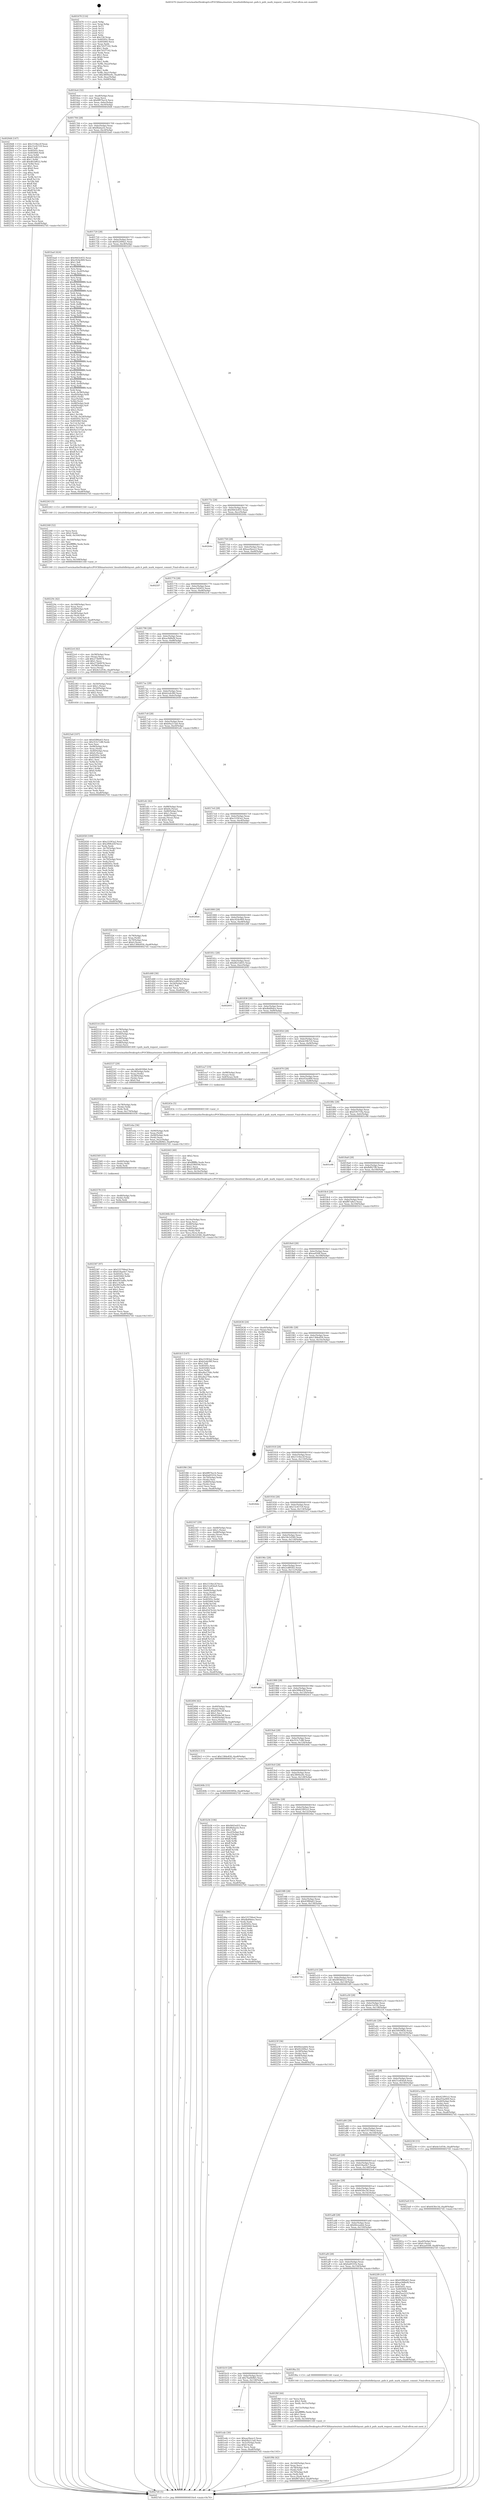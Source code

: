 digraph "0x401670" {
  label = "0x401670 (/mnt/c/Users/mathe/Desktop/tcc/POCII/binaries/extr_linuxfsnfsfilelayout..pnfs.h_pnfs_mark_request_commit_Final-ollvm.out::main(0))"
  labelloc = "t"
  node[shape=record]

  Entry [label="",width=0.3,height=0.3,shape=circle,fillcolor=black,style=filled]
  "0x4016e4" [label="{
     0x4016e4 [32]\l
     | [instrs]\l
     &nbsp;&nbsp;0x4016e4 \<+6\>: mov -0xa8(%rbp),%eax\l
     &nbsp;&nbsp;0x4016ea \<+2\>: mov %eax,%ecx\l
     &nbsp;&nbsp;0x4016ec \<+6\>: sub $0x8f876a14,%ecx\l
     &nbsp;&nbsp;0x4016f2 \<+6\>: mov %eax,-0xbc(%rbp)\l
     &nbsp;&nbsp;0x4016f8 \<+6\>: mov %ecx,-0xc0(%rbp)\l
     &nbsp;&nbsp;0x4016fe \<+6\>: je 00000000004020d4 \<main+0xa64\>\l
  }"]
  "0x4020d4" [label="{
     0x4020d4 [147]\l
     | [instrs]\l
     &nbsp;&nbsp;0x4020d4 \<+5\>: mov $0x1518ec2f,%eax\l
     &nbsp;&nbsp;0x4020d9 \<+5\>: mov $0x15c457c9,%ecx\l
     &nbsp;&nbsp;0x4020de \<+2\>: mov $0x1,%dl\l
     &nbsp;&nbsp;0x4020e0 \<+7\>: mov 0x40505c,%esi\l
     &nbsp;&nbsp;0x4020e7 \<+7\>: mov 0x405060,%edi\l
     &nbsp;&nbsp;0x4020ee \<+3\>: mov %esi,%r8d\l
     &nbsp;&nbsp;0x4020f1 \<+7\>: sub $0xd61bf622,%r8d\l
     &nbsp;&nbsp;0x4020f8 \<+4\>: sub $0x1,%r8d\l
     &nbsp;&nbsp;0x4020fc \<+7\>: add $0xd61bf622,%r8d\l
     &nbsp;&nbsp;0x402103 \<+4\>: imul %r8d,%esi\l
     &nbsp;&nbsp;0x402107 \<+3\>: and $0x1,%esi\l
     &nbsp;&nbsp;0x40210a \<+3\>: cmp $0x0,%esi\l
     &nbsp;&nbsp;0x40210d \<+4\>: sete %r9b\l
     &nbsp;&nbsp;0x402111 \<+3\>: cmp $0xa,%edi\l
     &nbsp;&nbsp;0x402114 \<+4\>: setl %r10b\l
     &nbsp;&nbsp;0x402118 \<+3\>: mov %r9b,%r11b\l
     &nbsp;&nbsp;0x40211b \<+4\>: xor $0xff,%r11b\l
     &nbsp;&nbsp;0x40211f \<+3\>: mov %r10b,%bl\l
     &nbsp;&nbsp;0x402122 \<+3\>: xor $0xff,%bl\l
     &nbsp;&nbsp;0x402125 \<+3\>: xor $0x1,%dl\l
     &nbsp;&nbsp;0x402128 \<+3\>: mov %r11b,%r14b\l
     &nbsp;&nbsp;0x40212b \<+4\>: and $0xff,%r14b\l
     &nbsp;&nbsp;0x40212f \<+3\>: and %dl,%r9b\l
     &nbsp;&nbsp;0x402132 \<+3\>: mov %bl,%r15b\l
     &nbsp;&nbsp;0x402135 \<+4\>: and $0xff,%r15b\l
     &nbsp;&nbsp;0x402139 \<+3\>: and %dl,%r10b\l
     &nbsp;&nbsp;0x40213c \<+3\>: or %r9b,%r14b\l
     &nbsp;&nbsp;0x40213f \<+3\>: or %r10b,%r15b\l
     &nbsp;&nbsp;0x402142 \<+3\>: xor %r15b,%r14b\l
     &nbsp;&nbsp;0x402145 \<+3\>: or %bl,%r11b\l
     &nbsp;&nbsp;0x402148 \<+4\>: xor $0xff,%r11b\l
     &nbsp;&nbsp;0x40214c \<+3\>: or $0x1,%dl\l
     &nbsp;&nbsp;0x40214f \<+3\>: and %dl,%r11b\l
     &nbsp;&nbsp;0x402152 \<+3\>: or %r11b,%r14b\l
     &nbsp;&nbsp;0x402155 \<+4\>: test $0x1,%r14b\l
     &nbsp;&nbsp;0x402159 \<+3\>: cmovne %ecx,%eax\l
     &nbsp;&nbsp;0x40215c \<+6\>: mov %eax,-0xa8(%rbp)\l
     &nbsp;&nbsp;0x402162 \<+5\>: jmp 00000000004027d5 \<main+0x1165\>\l
  }"]
  "0x401704" [label="{
     0x401704 [28]\l
     | [instrs]\l
     &nbsp;&nbsp;0x401704 \<+5\>: jmp 0000000000401709 \<main+0x99\>\l
     &nbsp;&nbsp;0x401709 \<+6\>: mov -0xbc(%rbp),%eax\l
     &nbsp;&nbsp;0x40170f \<+5\>: sub $0x8fafaa5e,%eax\l
     &nbsp;&nbsp;0x401714 \<+6\>: mov %eax,-0xc4(%rbp)\l
     &nbsp;&nbsp;0x40171a \<+6\>: je 0000000000401ba0 \<main+0x530\>\l
  }"]
  Exit [label="",width=0.3,height=0.3,shape=circle,fillcolor=black,style=filled,peripheries=2]
  "0x401ba0" [label="{
     0x401ba0 [424]\l
     | [instrs]\l
     &nbsp;&nbsp;0x401ba0 \<+5\>: mov $0x9443e455,%eax\l
     &nbsp;&nbsp;0x401ba5 \<+5\>: mov $0xc924e909,%ecx\l
     &nbsp;&nbsp;0x401baa \<+2\>: mov $0x1,%dl\l
     &nbsp;&nbsp;0x401bac \<+3\>: mov %rsp,%rsi\l
     &nbsp;&nbsp;0x401baf \<+4\>: add $0xfffffffffffffff0,%rsi\l
     &nbsp;&nbsp;0x401bb3 \<+3\>: mov %rsi,%rsp\l
     &nbsp;&nbsp;0x401bb6 \<+7\>: mov %rsi,-0xa0(%rbp)\l
     &nbsp;&nbsp;0x401bbd \<+3\>: mov %rsp,%rsi\l
     &nbsp;&nbsp;0x401bc0 \<+4\>: add $0xfffffffffffffff0,%rsi\l
     &nbsp;&nbsp;0x401bc4 \<+3\>: mov %rsi,%rsp\l
     &nbsp;&nbsp;0x401bc7 \<+3\>: mov %rsp,%rdi\l
     &nbsp;&nbsp;0x401bca \<+4\>: add $0xfffffffffffffff0,%rdi\l
     &nbsp;&nbsp;0x401bce \<+3\>: mov %rdi,%rsp\l
     &nbsp;&nbsp;0x401bd1 \<+7\>: mov %rdi,-0x98(%rbp)\l
     &nbsp;&nbsp;0x401bd8 \<+3\>: mov %rsp,%rdi\l
     &nbsp;&nbsp;0x401bdb \<+4\>: add $0xfffffffffffffff0,%rdi\l
     &nbsp;&nbsp;0x401bdf \<+3\>: mov %rdi,%rsp\l
     &nbsp;&nbsp;0x401be2 \<+7\>: mov %rdi,-0x90(%rbp)\l
     &nbsp;&nbsp;0x401be9 \<+3\>: mov %rsp,%rdi\l
     &nbsp;&nbsp;0x401bec \<+4\>: add $0xfffffffffffffff0,%rdi\l
     &nbsp;&nbsp;0x401bf0 \<+3\>: mov %rdi,%rsp\l
     &nbsp;&nbsp;0x401bf3 \<+7\>: mov %rdi,-0x88(%rbp)\l
     &nbsp;&nbsp;0x401bfa \<+3\>: mov %rsp,%rdi\l
     &nbsp;&nbsp;0x401bfd \<+4\>: add $0xfffffffffffffff0,%rdi\l
     &nbsp;&nbsp;0x401c01 \<+3\>: mov %rdi,%rsp\l
     &nbsp;&nbsp;0x401c04 \<+4\>: mov %rdi,-0x80(%rbp)\l
     &nbsp;&nbsp;0x401c08 \<+3\>: mov %rsp,%rdi\l
     &nbsp;&nbsp;0x401c0b \<+4\>: add $0xfffffffffffffff0,%rdi\l
     &nbsp;&nbsp;0x401c0f \<+3\>: mov %rdi,%rsp\l
     &nbsp;&nbsp;0x401c12 \<+4\>: mov %rdi,-0x78(%rbp)\l
     &nbsp;&nbsp;0x401c16 \<+3\>: mov %rsp,%rdi\l
     &nbsp;&nbsp;0x401c19 \<+4\>: add $0xfffffffffffffff0,%rdi\l
     &nbsp;&nbsp;0x401c1d \<+3\>: mov %rdi,%rsp\l
     &nbsp;&nbsp;0x401c20 \<+4\>: mov %rdi,-0x70(%rbp)\l
     &nbsp;&nbsp;0x401c24 \<+3\>: mov %rsp,%rdi\l
     &nbsp;&nbsp;0x401c27 \<+4\>: add $0xfffffffffffffff0,%rdi\l
     &nbsp;&nbsp;0x401c2b \<+3\>: mov %rdi,%rsp\l
     &nbsp;&nbsp;0x401c2e \<+4\>: mov %rdi,-0x68(%rbp)\l
     &nbsp;&nbsp;0x401c32 \<+3\>: mov %rsp,%rdi\l
     &nbsp;&nbsp;0x401c35 \<+4\>: add $0xfffffffffffffff0,%rdi\l
     &nbsp;&nbsp;0x401c39 \<+3\>: mov %rdi,%rsp\l
     &nbsp;&nbsp;0x401c3c \<+4\>: mov %rdi,-0x60(%rbp)\l
     &nbsp;&nbsp;0x401c40 \<+3\>: mov %rsp,%rdi\l
     &nbsp;&nbsp;0x401c43 \<+4\>: add $0xfffffffffffffff0,%rdi\l
     &nbsp;&nbsp;0x401c47 \<+3\>: mov %rdi,%rsp\l
     &nbsp;&nbsp;0x401c4a \<+4\>: mov %rdi,-0x58(%rbp)\l
     &nbsp;&nbsp;0x401c4e \<+3\>: mov %rsp,%rdi\l
     &nbsp;&nbsp;0x401c51 \<+4\>: add $0xfffffffffffffff0,%rdi\l
     &nbsp;&nbsp;0x401c55 \<+3\>: mov %rdi,%rsp\l
     &nbsp;&nbsp;0x401c58 \<+4\>: mov %rdi,-0x50(%rbp)\l
     &nbsp;&nbsp;0x401c5c \<+3\>: mov %rsp,%rdi\l
     &nbsp;&nbsp;0x401c5f \<+4\>: add $0xfffffffffffffff0,%rdi\l
     &nbsp;&nbsp;0x401c63 \<+3\>: mov %rdi,%rsp\l
     &nbsp;&nbsp;0x401c66 \<+4\>: mov %rdi,-0x48(%rbp)\l
     &nbsp;&nbsp;0x401c6a \<+3\>: mov %rsp,%rdi\l
     &nbsp;&nbsp;0x401c6d \<+4\>: add $0xfffffffffffffff0,%rdi\l
     &nbsp;&nbsp;0x401c71 \<+3\>: mov %rdi,%rsp\l
     &nbsp;&nbsp;0x401c74 \<+4\>: mov %rdi,-0x40(%rbp)\l
     &nbsp;&nbsp;0x401c78 \<+3\>: mov %rsp,%rdi\l
     &nbsp;&nbsp;0x401c7b \<+4\>: add $0xfffffffffffffff0,%rdi\l
     &nbsp;&nbsp;0x401c7f \<+3\>: mov %rdi,%rsp\l
     &nbsp;&nbsp;0x401c82 \<+4\>: mov %rdi,-0x38(%rbp)\l
     &nbsp;&nbsp;0x401c86 \<+7\>: mov -0xa0(%rbp),%rdi\l
     &nbsp;&nbsp;0x401c8d \<+6\>: movl $0x0,(%rdi)\l
     &nbsp;&nbsp;0x401c93 \<+7\>: mov -0xac(%rbp),%r8d\l
     &nbsp;&nbsp;0x401c9a \<+3\>: mov %r8d,(%rsi)\l
     &nbsp;&nbsp;0x401c9d \<+7\>: mov -0x98(%rbp),%rdi\l
     &nbsp;&nbsp;0x401ca4 \<+7\>: mov -0xb8(%rbp),%r9\l
     &nbsp;&nbsp;0x401cab \<+3\>: mov %r9,(%rdi)\l
     &nbsp;&nbsp;0x401cae \<+3\>: cmpl $0x2,(%rsi)\l
     &nbsp;&nbsp;0x401cb1 \<+4\>: setne %r10b\l
     &nbsp;&nbsp;0x401cb5 \<+4\>: and $0x1,%r10b\l
     &nbsp;&nbsp;0x401cb9 \<+4\>: mov %r10b,-0x2d(%rbp)\l
     &nbsp;&nbsp;0x401cbd \<+8\>: mov 0x40505c,%r11d\l
     &nbsp;&nbsp;0x401cc5 \<+7\>: mov 0x405060,%ebx\l
     &nbsp;&nbsp;0x401ccc \<+3\>: mov %r11d,%r14d\l
     &nbsp;&nbsp;0x401ccf \<+7\>: sub $0x9a1537a6,%r14d\l
     &nbsp;&nbsp;0x401cd6 \<+4\>: sub $0x1,%r14d\l
     &nbsp;&nbsp;0x401cda \<+7\>: add $0x9a1537a6,%r14d\l
     &nbsp;&nbsp;0x401ce1 \<+4\>: imul %r14d,%r11d\l
     &nbsp;&nbsp;0x401ce5 \<+4\>: and $0x1,%r11d\l
     &nbsp;&nbsp;0x401ce9 \<+4\>: cmp $0x0,%r11d\l
     &nbsp;&nbsp;0x401ced \<+4\>: sete %r10b\l
     &nbsp;&nbsp;0x401cf1 \<+3\>: cmp $0xa,%ebx\l
     &nbsp;&nbsp;0x401cf4 \<+4\>: setl %r15b\l
     &nbsp;&nbsp;0x401cf8 \<+3\>: mov %r10b,%r12b\l
     &nbsp;&nbsp;0x401cfb \<+4\>: xor $0xff,%r12b\l
     &nbsp;&nbsp;0x401cff \<+3\>: mov %r15b,%r13b\l
     &nbsp;&nbsp;0x401d02 \<+4\>: xor $0xff,%r13b\l
     &nbsp;&nbsp;0x401d06 \<+3\>: xor $0x0,%dl\l
     &nbsp;&nbsp;0x401d09 \<+3\>: mov %r12b,%sil\l
     &nbsp;&nbsp;0x401d0c \<+4\>: and $0x0,%sil\l
     &nbsp;&nbsp;0x401d10 \<+3\>: and %dl,%r10b\l
     &nbsp;&nbsp;0x401d13 \<+3\>: mov %r13b,%dil\l
     &nbsp;&nbsp;0x401d16 \<+4\>: and $0x0,%dil\l
     &nbsp;&nbsp;0x401d1a \<+3\>: and %dl,%r15b\l
     &nbsp;&nbsp;0x401d1d \<+3\>: or %r10b,%sil\l
     &nbsp;&nbsp;0x401d20 \<+3\>: or %r15b,%dil\l
     &nbsp;&nbsp;0x401d23 \<+3\>: xor %dil,%sil\l
     &nbsp;&nbsp;0x401d26 \<+3\>: or %r13b,%r12b\l
     &nbsp;&nbsp;0x401d29 \<+4\>: xor $0xff,%r12b\l
     &nbsp;&nbsp;0x401d2d \<+3\>: or $0x0,%dl\l
     &nbsp;&nbsp;0x401d30 \<+3\>: and %dl,%r12b\l
     &nbsp;&nbsp;0x401d33 \<+3\>: or %r12b,%sil\l
     &nbsp;&nbsp;0x401d36 \<+4\>: test $0x1,%sil\l
     &nbsp;&nbsp;0x401d3a \<+3\>: cmovne %ecx,%eax\l
     &nbsp;&nbsp;0x401d3d \<+6\>: mov %eax,-0xa8(%rbp)\l
     &nbsp;&nbsp;0x401d43 \<+5\>: jmp 00000000004027d5 \<main+0x1165\>\l
  }"]
  "0x401720" [label="{
     0x401720 [28]\l
     | [instrs]\l
     &nbsp;&nbsp;0x401720 \<+5\>: jmp 0000000000401725 \<main+0xb5\>\l
     &nbsp;&nbsp;0x401725 \<+6\>: mov -0xbc(%rbp),%eax\l
     &nbsp;&nbsp;0x40172b \<+5\>: sub $0x9220f4a1,%eax\l
     &nbsp;&nbsp;0x401730 \<+6\>: mov %eax,-0xc8(%rbp)\l
     &nbsp;&nbsp;0x401736 \<+6\>: je 0000000000402263 \<main+0xbf3\>\l
  }"]
  "0x402587" [label="{
     0x402587 [97]\l
     | [instrs]\l
     &nbsp;&nbsp;0x402587 \<+5\>: mov $0x535706ed,%eax\l
     &nbsp;&nbsp;0x40258c \<+5\>: mov $0x618ae0e7,%ecx\l
     &nbsp;&nbsp;0x402591 \<+7\>: mov 0x40505c,%esi\l
     &nbsp;&nbsp;0x402598 \<+8\>: mov 0x405060,%r8d\l
     &nbsp;&nbsp;0x4025a0 \<+3\>: mov %esi,%r9d\l
     &nbsp;&nbsp;0x4025a3 \<+7\>: add $0x4953af0c,%r9d\l
     &nbsp;&nbsp;0x4025aa \<+4\>: sub $0x1,%r9d\l
     &nbsp;&nbsp;0x4025ae \<+7\>: sub $0x4953af0c,%r9d\l
     &nbsp;&nbsp;0x4025b5 \<+4\>: imul %r9d,%esi\l
     &nbsp;&nbsp;0x4025b9 \<+3\>: and $0x1,%esi\l
     &nbsp;&nbsp;0x4025bc \<+3\>: cmp $0x0,%esi\l
     &nbsp;&nbsp;0x4025bf \<+4\>: sete %r10b\l
     &nbsp;&nbsp;0x4025c3 \<+4\>: cmp $0xa,%r8d\l
     &nbsp;&nbsp;0x4025c7 \<+4\>: setl %r11b\l
     &nbsp;&nbsp;0x4025cb \<+3\>: mov %r10b,%bl\l
     &nbsp;&nbsp;0x4025ce \<+3\>: and %r11b,%bl\l
     &nbsp;&nbsp;0x4025d1 \<+3\>: xor %r11b,%r10b\l
     &nbsp;&nbsp;0x4025d4 \<+3\>: or %r10b,%bl\l
     &nbsp;&nbsp;0x4025d7 \<+3\>: test $0x1,%bl\l
     &nbsp;&nbsp;0x4025da \<+3\>: cmovne %ecx,%eax\l
     &nbsp;&nbsp;0x4025dd \<+6\>: mov %eax,-0xa8(%rbp)\l
     &nbsp;&nbsp;0x4025e3 \<+5\>: jmp 00000000004027d5 \<main+0x1165\>\l
  }"]
  "0x402263" [label="{
     0x402263 [5]\l
     | [instrs]\l
     &nbsp;&nbsp;0x402263 \<+5\>: call 0000000000401160 \<next_i\>\l
     | [calls]\l
     &nbsp;&nbsp;0x401160 \{1\} (/mnt/c/Users/mathe/Desktop/tcc/POCII/binaries/extr_linuxfsnfsfilelayout..pnfs.h_pnfs_mark_request_commit_Final-ollvm.out::next_i)\l
  }"]
  "0x40173c" [label="{
     0x40173c [28]\l
     | [instrs]\l
     &nbsp;&nbsp;0x40173c \<+5\>: jmp 0000000000401741 \<main+0xd1\>\l
     &nbsp;&nbsp;0x401741 \<+6\>: mov -0xbc(%rbp),%eax\l
     &nbsp;&nbsp;0x401747 \<+5\>: sub $0x9443e455,%eax\l
     &nbsp;&nbsp;0x40174c \<+6\>: mov %eax,-0xcc(%rbp)\l
     &nbsp;&nbsp;0x401752 \<+6\>: je 000000000040264e \<main+0xfde\>\l
  }"]
  "0x402578" [label="{
     0x402578 [15]\l
     | [instrs]\l
     &nbsp;&nbsp;0x402578 \<+4\>: mov -0x48(%rbp),%rdx\l
     &nbsp;&nbsp;0x40257c \<+3\>: mov (%rdx),%rdx\l
     &nbsp;&nbsp;0x40257f \<+3\>: mov %rdx,%rdi\l
     &nbsp;&nbsp;0x402582 \<+5\>: call 0000000000401030 \<free@plt\>\l
     | [calls]\l
     &nbsp;&nbsp;0x401030 \{1\} (unknown)\l
  }"]
  "0x40264e" [label="{
     0x40264e\l
  }", style=dashed]
  "0x401758" [label="{
     0x401758 [28]\l
     | [instrs]\l
     &nbsp;&nbsp;0x401758 \<+5\>: jmp 000000000040175d \<main+0xed\>\l
     &nbsp;&nbsp;0x40175d \<+6\>: mov -0xbc(%rbp),%eax\l
     &nbsp;&nbsp;0x401763 \<+5\>: sub $0xaa2beec2,%eax\l
     &nbsp;&nbsp;0x401768 \<+6\>: mov %eax,-0xd0(%rbp)\l
     &nbsp;&nbsp;0x40176e \<+6\>: je 00000000004025f7 \<main+0xf87\>\l
  }"]
  "0x402569" [label="{
     0x402569 [15]\l
     | [instrs]\l
     &nbsp;&nbsp;0x402569 \<+4\>: mov -0x60(%rbp),%rdx\l
     &nbsp;&nbsp;0x40256d \<+3\>: mov (%rdx),%rdx\l
     &nbsp;&nbsp;0x402570 \<+3\>: mov %rdx,%rdi\l
     &nbsp;&nbsp;0x402573 \<+5\>: call 0000000000401030 \<free@plt\>\l
     | [calls]\l
     &nbsp;&nbsp;0x401030 \{1\} (unknown)\l
  }"]
  "0x4025f7" [label="{
     0x4025f7\l
  }", style=dashed]
  "0x401774" [label="{
     0x401774 [28]\l
     | [instrs]\l
     &nbsp;&nbsp;0x401774 \<+5\>: jmp 0000000000401779 \<main+0x109\>\l
     &nbsp;&nbsp;0x401779 \<+6\>: mov -0xbc(%rbp),%eax\l
     &nbsp;&nbsp;0x40177f \<+5\>: sub $0xac5d2652,%eax\l
     &nbsp;&nbsp;0x401784 \<+6\>: mov %eax,-0xd4(%rbp)\l
     &nbsp;&nbsp;0x40178a \<+6\>: je 00000000004022c6 \<main+0xc56\>\l
  }"]
  "0x402554" [label="{
     0x402554 [21]\l
     | [instrs]\l
     &nbsp;&nbsp;0x402554 \<+4\>: mov -0x78(%rbp),%rdx\l
     &nbsp;&nbsp;0x402558 \<+3\>: mov (%rdx),%rdx\l
     &nbsp;&nbsp;0x40255b \<+3\>: mov %rdx,%rdi\l
     &nbsp;&nbsp;0x40255e \<+6\>: mov %eax,-0x170(%rbp)\l
     &nbsp;&nbsp;0x402564 \<+5\>: call 0000000000401030 \<free@plt\>\l
     | [calls]\l
     &nbsp;&nbsp;0x401030 \{1\} (unknown)\l
  }"]
  "0x4022c6" [label="{
     0x4022c6 [42]\l
     | [instrs]\l
     &nbsp;&nbsp;0x4022c6 \<+4\>: mov -0x58(%rbp),%rax\l
     &nbsp;&nbsp;0x4022ca \<+2\>: mov (%rax),%ecx\l
     &nbsp;&nbsp;0x4022cc \<+6\>: add $0x273b9978,%ecx\l
     &nbsp;&nbsp;0x4022d2 \<+3\>: add $0x1,%ecx\l
     &nbsp;&nbsp;0x4022d5 \<+6\>: sub $0x273b9978,%ecx\l
     &nbsp;&nbsp;0x4022db \<+4\>: mov -0x58(%rbp),%rax\l
     &nbsp;&nbsp;0x4022df \<+2\>: mov %ecx,(%rax)\l
     &nbsp;&nbsp;0x4022e1 \<+10\>: movl $0x4e1ef18c,-0xa8(%rbp)\l
     &nbsp;&nbsp;0x4022eb \<+5\>: jmp 00000000004027d5 \<main+0x1165\>\l
  }"]
  "0x401790" [label="{
     0x401790 [28]\l
     | [instrs]\l
     &nbsp;&nbsp;0x401790 \<+5\>: jmp 0000000000401795 \<main+0x125\>\l
     &nbsp;&nbsp;0x401795 \<+6\>: mov -0xbc(%rbp),%eax\l
     &nbsp;&nbsp;0x40179b \<+5\>: sub $0xac9d8ef4,%eax\l
     &nbsp;&nbsp;0x4017a0 \<+6\>: mov %eax,-0xd8(%rbp)\l
     &nbsp;&nbsp;0x4017a6 \<+6\>: je 0000000000402383 \<main+0xd13\>\l
  }"]
  "0x402537" [label="{
     0x402537 [29]\l
     | [instrs]\l
     &nbsp;&nbsp;0x402537 \<+10\>: movabs $0x4030b6,%rdi\l
     &nbsp;&nbsp;0x402541 \<+4\>: mov -0x38(%rbp),%rdx\l
     &nbsp;&nbsp;0x402545 \<+2\>: mov %eax,(%rdx)\l
     &nbsp;&nbsp;0x402547 \<+4\>: mov -0x38(%rbp),%rdx\l
     &nbsp;&nbsp;0x40254b \<+2\>: mov (%rdx),%esi\l
     &nbsp;&nbsp;0x40254d \<+2\>: mov $0x0,%al\l
     &nbsp;&nbsp;0x40254f \<+5\>: call 0000000000401040 \<printf@plt\>\l
     | [calls]\l
     &nbsp;&nbsp;0x401040 \{1\} (unknown)\l
  }"]
  "0x402383" [label="{
     0x402383 [29]\l
     | [instrs]\l
     &nbsp;&nbsp;0x402383 \<+4\>: mov -0x50(%rbp),%rax\l
     &nbsp;&nbsp;0x402387 \<+6\>: movl $0x1,(%rax)\l
     &nbsp;&nbsp;0x40238d \<+4\>: mov -0x50(%rbp),%rax\l
     &nbsp;&nbsp;0x402391 \<+3\>: movslq (%rax),%rax\l
     &nbsp;&nbsp;0x402394 \<+4\>: shl $0x2,%rax\l
     &nbsp;&nbsp;0x402398 \<+3\>: mov %rax,%rdi\l
     &nbsp;&nbsp;0x40239b \<+5\>: call 0000000000401050 \<malloc@plt\>\l
     | [calls]\l
     &nbsp;&nbsp;0x401050 \{1\} (unknown)\l
  }"]
  "0x4017ac" [label="{
     0x4017ac [28]\l
     | [instrs]\l
     &nbsp;&nbsp;0x4017ac \<+5\>: jmp 00000000004017b1 \<main+0x141\>\l
     &nbsp;&nbsp;0x4017b1 \<+6\>: mov -0xbc(%rbp),%eax\l
     &nbsp;&nbsp;0x4017b7 \<+5\>: sub $0xb2a4cf40,%eax\l
     &nbsp;&nbsp;0x4017bc \<+6\>: mov %eax,-0xdc(%rbp)\l
     &nbsp;&nbsp;0x4017c2 \<+6\>: je 0000000000402058 \<main+0x9e8\>\l
  }"]
  "0x40246b" [label="{
     0x40246b [41]\l
     | [instrs]\l
     &nbsp;&nbsp;0x40246b \<+6\>: mov -0x16c(%rbp),%ecx\l
     &nbsp;&nbsp;0x402471 \<+3\>: imul %eax,%ecx\l
     &nbsp;&nbsp;0x402474 \<+4\>: mov -0x48(%rbp),%rsi\l
     &nbsp;&nbsp;0x402478 \<+3\>: mov (%rsi),%rsi\l
     &nbsp;&nbsp;0x40247b \<+4\>: mov -0x40(%rbp),%rdi\l
     &nbsp;&nbsp;0x40247f \<+3\>: movslq (%rdi),%rdi\l
     &nbsp;&nbsp;0x402482 \<+3\>: mov %ecx,(%rsi,%rdi,4)\l
     &nbsp;&nbsp;0x402485 \<+10\>: movl $0x18e1d340,-0xa8(%rbp)\l
     &nbsp;&nbsp;0x40248f \<+5\>: jmp 00000000004027d5 \<main+0x1165\>\l
  }"]
  "0x402058" [label="{
     0x402058 [109]\l
     | [instrs]\l
     &nbsp;&nbsp;0x402058 \<+5\>: mov $0xc51f43a2,%eax\l
     &nbsp;&nbsp;0x40205d \<+5\>: mov $0x2f08cd3f,%ecx\l
     &nbsp;&nbsp;0x402062 \<+2\>: xor %edx,%edx\l
     &nbsp;&nbsp;0x402064 \<+4\>: mov -0x70(%rbp),%rsi\l
     &nbsp;&nbsp;0x402068 \<+2\>: mov (%rsi),%edi\l
     &nbsp;&nbsp;0x40206a \<+3\>: mov %edx,%r8d\l
     &nbsp;&nbsp;0x40206d \<+4\>: sub $0x1,%r8d\l
     &nbsp;&nbsp;0x402071 \<+3\>: sub %r8d,%edi\l
     &nbsp;&nbsp;0x402074 \<+4\>: mov -0x70(%rbp),%rsi\l
     &nbsp;&nbsp;0x402078 \<+2\>: mov %edi,(%rsi)\l
     &nbsp;&nbsp;0x40207a \<+7\>: mov 0x40505c,%edi\l
     &nbsp;&nbsp;0x402081 \<+8\>: mov 0x405060,%r8d\l
     &nbsp;&nbsp;0x402089 \<+3\>: sub $0x1,%edx\l
     &nbsp;&nbsp;0x40208c \<+3\>: mov %edi,%r9d\l
     &nbsp;&nbsp;0x40208f \<+3\>: add %edx,%r9d\l
     &nbsp;&nbsp;0x402092 \<+4\>: imul %r9d,%edi\l
     &nbsp;&nbsp;0x402096 \<+3\>: and $0x1,%edi\l
     &nbsp;&nbsp;0x402099 \<+3\>: cmp $0x0,%edi\l
     &nbsp;&nbsp;0x40209c \<+4\>: sete %r10b\l
     &nbsp;&nbsp;0x4020a0 \<+4\>: cmp $0xa,%r8d\l
     &nbsp;&nbsp;0x4020a4 \<+4\>: setl %r11b\l
     &nbsp;&nbsp;0x4020a8 \<+3\>: mov %r10b,%bl\l
     &nbsp;&nbsp;0x4020ab \<+3\>: and %r11b,%bl\l
     &nbsp;&nbsp;0x4020ae \<+3\>: xor %r11b,%r10b\l
     &nbsp;&nbsp;0x4020b1 \<+3\>: or %r10b,%bl\l
     &nbsp;&nbsp;0x4020b4 \<+3\>: test $0x1,%bl\l
     &nbsp;&nbsp;0x4020b7 \<+3\>: cmovne %ecx,%eax\l
     &nbsp;&nbsp;0x4020ba \<+6\>: mov %eax,-0xa8(%rbp)\l
     &nbsp;&nbsp;0x4020c0 \<+5\>: jmp 00000000004027d5 \<main+0x1165\>\l
  }"]
  "0x4017c8" [label="{
     0x4017c8 [28]\l
     | [instrs]\l
     &nbsp;&nbsp;0x4017c8 \<+5\>: jmp 00000000004017cd \<main+0x15d\>\l
     &nbsp;&nbsp;0x4017cd \<+6\>: mov -0xbc(%rbp),%eax\l
     &nbsp;&nbsp;0x4017d3 \<+5\>: sub $0xb9a213a0,%eax\l
     &nbsp;&nbsp;0x4017d8 \<+6\>: mov %eax,-0xe0(%rbp)\l
     &nbsp;&nbsp;0x4017de \<+6\>: je 0000000000401efc \<main+0x88c\>\l
  }"]
  "0x402443" [label="{
     0x402443 [40]\l
     | [instrs]\l
     &nbsp;&nbsp;0x402443 \<+5\>: mov $0x2,%ecx\l
     &nbsp;&nbsp;0x402448 \<+1\>: cltd\l
     &nbsp;&nbsp;0x402449 \<+2\>: idiv %ecx\l
     &nbsp;&nbsp;0x40244b \<+6\>: imul $0xfffffffe,%edx,%ecx\l
     &nbsp;&nbsp;0x402451 \<+6\>: sub $0xd19fd594,%ecx\l
     &nbsp;&nbsp;0x402457 \<+3\>: add $0x1,%ecx\l
     &nbsp;&nbsp;0x40245a \<+6\>: add $0xd19fd594,%ecx\l
     &nbsp;&nbsp;0x402460 \<+6\>: mov %ecx,-0x16c(%rbp)\l
     &nbsp;&nbsp;0x402466 \<+5\>: call 0000000000401160 \<next_i\>\l
     | [calls]\l
     &nbsp;&nbsp;0x401160 \{1\} (/mnt/c/Users/mathe/Desktop/tcc/POCII/binaries/extr_linuxfsnfsfilelayout..pnfs.h_pnfs_mark_request_commit_Final-ollvm.out::next_i)\l
  }"]
  "0x401efc" [label="{
     0x401efc [42]\l
     | [instrs]\l
     &nbsp;&nbsp;0x401efc \<+7\>: mov -0x88(%rbp),%rax\l
     &nbsp;&nbsp;0x401f03 \<+6\>: movl $0x64,(%rax)\l
     &nbsp;&nbsp;0x401f09 \<+4\>: mov -0x80(%rbp),%rax\l
     &nbsp;&nbsp;0x401f0d \<+6\>: movl $0x1,(%rax)\l
     &nbsp;&nbsp;0x401f13 \<+4\>: mov -0x80(%rbp),%rax\l
     &nbsp;&nbsp;0x401f17 \<+3\>: movslq (%rax),%rax\l
     &nbsp;&nbsp;0x401f1a \<+4\>: shl $0x2,%rax\l
     &nbsp;&nbsp;0x401f1e \<+3\>: mov %rax,%rdi\l
     &nbsp;&nbsp;0x401f21 \<+5\>: call 0000000000401050 \<malloc@plt\>\l
     | [calls]\l
     &nbsp;&nbsp;0x401050 \{1\} (unknown)\l
  }"]
  "0x4017e4" [label="{
     0x4017e4 [28]\l
     | [instrs]\l
     &nbsp;&nbsp;0x4017e4 \<+5\>: jmp 00000000004017e9 \<main+0x179\>\l
     &nbsp;&nbsp;0x4017e9 \<+6\>: mov -0xbc(%rbp),%eax\l
     &nbsp;&nbsp;0x4017ef \<+5\>: sub $0xc51f43a2,%eax\l
     &nbsp;&nbsp;0x4017f4 \<+6\>: mov %eax,-0xe4(%rbp)\l
     &nbsp;&nbsp;0x4017fa \<+6\>: je 00000000004026b4 \<main+0x1044\>\l
  }"]
  "0x4023a0" [label="{
     0x4023a0 [107]\l
     | [instrs]\l
     &nbsp;&nbsp;0x4023a0 \<+5\>: mov $0x45f80a63,%ecx\l
     &nbsp;&nbsp;0x4023a5 \<+5\>: mov $0x353c7c88,%edx\l
     &nbsp;&nbsp;0x4023aa \<+2\>: xor %esi,%esi\l
     &nbsp;&nbsp;0x4023ac \<+4\>: mov -0x48(%rbp),%rdi\l
     &nbsp;&nbsp;0x4023b0 \<+3\>: mov %rax,(%rdi)\l
     &nbsp;&nbsp;0x4023b3 \<+4\>: mov -0x40(%rbp),%rax\l
     &nbsp;&nbsp;0x4023b7 \<+6\>: movl $0x0,(%rax)\l
     &nbsp;&nbsp;0x4023bd \<+8\>: mov 0x40505c,%r8d\l
     &nbsp;&nbsp;0x4023c5 \<+8\>: mov 0x405060,%r9d\l
     &nbsp;&nbsp;0x4023cd \<+3\>: sub $0x1,%esi\l
     &nbsp;&nbsp;0x4023d0 \<+3\>: mov %r8d,%r10d\l
     &nbsp;&nbsp;0x4023d3 \<+3\>: add %esi,%r10d\l
     &nbsp;&nbsp;0x4023d6 \<+4\>: imul %r10d,%r8d\l
     &nbsp;&nbsp;0x4023da \<+4\>: and $0x1,%r8d\l
     &nbsp;&nbsp;0x4023de \<+4\>: cmp $0x0,%r8d\l
     &nbsp;&nbsp;0x4023e2 \<+4\>: sete %r11b\l
     &nbsp;&nbsp;0x4023e6 \<+4\>: cmp $0xa,%r9d\l
     &nbsp;&nbsp;0x4023ea \<+3\>: setl %bl\l
     &nbsp;&nbsp;0x4023ed \<+3\>: mov %r11b,%r14b\l
     &nbsp;&nbsp;0x4023f0 \<+3\>: and %bl,%r14b\l
     &nbsp;&nbsp;0x4023f3 \<+3\>: xor %bl,%r11b\l
     &nbsp;&nbsp;0x4023f6 \<+3\>: or %r11b,%r14b\l
     &nbsp;&nbsp;0x4023f9 \<+4\>: test $0x1,%r14b\l
     &nbsp;&nbsp;0x4023fd \<+3\>: cmovne %edx,%ecx\l
     &nbsp;&nbsp;0x402400 \<+6\>: mov %ecx,-0xa8(%rbp)\l
     &nbsp;&nbsp;0x402406 \<+5\>: jmp 00000000004027d5 \<main+0x1165\>\l
  }"]
  "0x4026b4" [label="{
     0x4026b4\l
  }", style=dashed]
  "0x401800" [label="{
     0x401800 [28]\l
     | [instrs]\l
     &nbsp;&nbsp;0x401800 \<+5\>: jmp 0000000000401805 \<main+0x195\>\l
     &nbsp;&nbsp;0x401805 \<+6\>: mov -0xbc(%rbp),%eax\l
     &nbsp;&nbsp;0x40180b \<+5\>: sub $0xc924e909,%eax\l
     &nbsp;&nbsp;0x401810 \<+6\>: mov %eax,-0xe8(%rbp)\l
     &nbsp;&nbsp;0x401816 \<+6\>: je 0000000000401d48 \<main+0x6d8\>\l
  }"]
  "0x40229c" [label="{
     0x40229c [42]\l
     | [instrs]\l
     &nbsp;&nbsp;0x40229c \<+6\>: mov -0x168(%rbp),%ecx\l
     &nbsp;&nbsp;0x4022a2 \<+3\>: imul %eax,%ecx\l
     &nbsp;&nbsp;0x4022a5 \<+4\>: mov -0x60(%rbp),%r8\l
     &nbsp;&nbsp;0x4022a9 \<+3\>: mov (%r8),%r8\l
     &nbsp;&nbsp;0x4022ac \<+4\>: mov -0x58(%rbp),%r9\l
     &nbsp;&nbsp;0x4022b0 \<+3\>: movslq (%r9),%r9\l
     &nbsp;&nbsp;0x4022b3 \<+4\>: mov %ecx,(%r8,%r9,4)\l
     &nbsp;&nbsp;0x4022b7 \<+10\>: movl $0xac5d2652,-0xa8(%rbp)\l
     &nbsp;&nbsp;0x4022c1 \<+5\>: jmp 00000000004027d5 \<main+0x1165\>\l
  }"]
  "0x401d48" [label="{
     0x401d48 [30]\l
     | [instrs]\l
     &nbsp;&nbsp;0x401d48 \<+5\>: mov $0xde59b7c0,%eax\l
     &nbsp;&nbsp;0x401d4d \<+5\>: mov $0x2cdf0562,%ecx\l
     &nbsp;&nbsp;0x401d52 \<+3\>: mov -0x2d(%rbp),%dl\l
     &nbsp;&nbsp;0x401d55 \<+3\>: test $0x1,%dl\l
     &nbsp;&nbsp;0x401d58 \<+3\>: cmovne %ecx,%eax\l
     &nbsp;&nbsp;0x401d5b \<+6\>: mov %eax,-0xa8(%rbp)\l
     &nbsp;&nbsp;0x401d61 \<+5\>: jmp 00000000004027d5 \<main+0x1165\>\l
  }"]
  "0x40181c" [label="{
     0x40181c [28]\l
     | [instrs]\l
     &nbsp;&nbsp;0x40181c \<+5\>: jmp 0000000000401821 \<main+0x1b1\>\l
     &nbsp;&nbsp;0x401821 \<+6\>: mov -0xbc(%rbp),%eax\l
     &nbsp;&nbsp;0x401827 \<+5\>: sub $0xd621dd55,%eax\l
     &nbsp;&nbsp;0x40182c \<+6\>: mov %eax,-0xec(%rbp)\l
     &nbsp;&nbsp;0x401832 \<+6\>: je 0000000000402693 \<main+0x1023\>\l
  }"]
  "0x402268" [label="{
     0x402268 [52]\l
     | [instrs]\l
     &nbsp;&nbsp;0x402268 \<+2\>: xor %ecx,%ecx\l
     &nbsp;&nbsp;0x40226a \<+5\>: mov $0x2,%edx\l
     &nbsp;&nbsp;0x40226f \<+6\>: mov %edx,-0x164(%rbp)\l
     &nbsp;&nbsp;0x402275 \<+1\>: cltd\l
     &nbsp;&nbsp;0x402276 \<+6\>: mov -0x164(%rbp),%esi\l
     &nbsp;&nbsp;0x40227c \<+2\>: idiv %esi\l
     &nbsp;&nbsp;0x40227e \<+6\>: imul $0xfffffffe,%edx,%edx\l
     &nbsp;&nbsp;0x402284 \<+2\>: mov %ecx,%edi\l
     &nbsp;&nbsp;0x402286 \<+2\>: sub %edx,%edi\l
     &nbsp;&nbsp;0x402288 \<+2\>: mov %ecx,%edx\l
     &nbsp;&nbsp;0x40228a \<+3\>: sub $0x1,%edx\l
     &nbsp;&nbsp;0x40228d \<+2\>: add %edx,%edi\l
     &nbsp;&nbsp;0x40228f \<+2\>: sub %edi,%ecx\l
     &nbsp;&nbsp;0x402291 \<+6\>: mov %ecx,-0x168(%rbp)\l
     &nbsp;&nbsp;0x402297 \<+5\>: call 0000000000401160 \<next_i\>\l
     | [calls]\l
     &nbsp;&nbsp;0x401160 \{1\} (/mnt/c/Users/mathe/Desktop/tcc/POCII/binaries/extr_linuxfsnfsfilelayout..pnfs.h_pnfs_mark_request_commit_Final-ollvm.out::next_i)\l
  }"]
  "0x402693" [label="{
     0x402693\l
  }", style=dashed]
  "0x401838" [label="{
     0x401838 [28]\l
     | [instrs]\l
     &nbsp;&nbsp;0x401838 \<+5\>: jmp 000000000040183d \<main+0x1cd\>\l
     &nbsp;&nbsp;0x40183d \<+6\>: mov -0xbc(%rbp),%eax\l
     &nbsp;&nbsp;0x401843 \<+5\>: sub $0xdbdf4dce,%eax\l
     &nbsp;&nbsp;0x401848 \<+6\>: mov %eax,-0xf0(%rbp)\l
     &nbsp;&nbsp;0x40184e \<+6\>: je 0000000000402514 \<main+0xea4\>\l
  }"]
  "0x402184" [label="{
     0x402184 [172]\l
     | [instrs]\l
     &nbsp;&nbsp;0x402184 \<+5\>: mov $0x1518ec2f,%ecx\l
     &nbsp;&nbsp;0x402189 \<+5\>: mov $0x51e856a9,%edx\l
     &nbsp;&nbsp;0x40218e \<+3\>: mov $0x1,%sil\l
     &nbsp;&nbsp;0x402191 \<+4\>: mov -0x60(%rbp),%rdi\l
     &nbsp;&nbsp;0x402195 \<+3\>: mov %rax,(%rdi)\l
     &nbsp;&nbsp;0x402198 \<+4\>: mov -0x58(%rbp),%rax\l
     &nbsp;&nbsp;0x40219c \<+6\>: movl $0x0,(%rax)\l
     &nbsp;&nbsp;0x4021a2 \<+8\>: mov 0x40505c,%r8d\l
     &nbsp;&nbsp;0x4021aa \<+8\>: mov 0x405060,%r9d\l
     &nbsp;&nbsp;0x4021b2 \<+3\>: mov %r8d,%r10d\l
     &nbsp;&nbsp;0x4021b5 \<+7\>: add $0x4547b162,%r10d\l
     &nbsp;&nbsp;0x4021bc \<+4\>: sub $0x1,%r10d\l
     &nbsp;&nbsp;0x4021c0 \<+7\>: sub $0x4547b162,%r10d\l
     &nbsp;&nbsp;0x4021c7 \<+4\>: imul %r10d,%r8d\l
     &nbsp;&nbsp;0x4021cb \<+4\>: and $0x1,%r8d\l
     &nbsp;&nbsp;0x4021cf \<+4\>: cmp $0x0,%r8d\l
     &nbsp;&nbsp;0x4021d3 \<+4\>: sete %r11b\l
     &nbsp;&nbsp;0x4021d7 \<+4\>: cmp $0xa,%r9d\l
     &nbsp;&nbsp;0x4021db \<+3\>: setl %bl\l
     &nbsp;&nbsp;0x4021de \<+3\>: mov %r11b,%r14b\l
     &nbsp;&nbsp;0x4021e1 \<+4\>: xor $0xff,%r14b\l
     &nbsp;&nbsp;0x4021e5 \<+3\>: mov %bl,%r15b\l
     &nbsp;&nbsp;0x4021e8 \<+4\>: xor $0xff,%r15b\l
     &nbsp;&nbsp;0x4021ec \<+4\>: xor $0x1,%sil\l
     &nbsp;&nbsp;0x4021f0 \<+3\>: mov %r14b,%r12b\l
     &nbsp;&nbsp;0x4021f3 \<+4\>: and $0xff,%r12b\l
     &nbsp;&nbsp;0x4021f7 \<+3\>: and %sil,%r11b\l
     &nbsp;&nbsp;0x4021fa \<+3\>: mov %r15b,%r13b\l
     &nbsp;&nbsp;0x4021fd \<+4\>: and $0xff,%r13b\l
     &nbsp;&nbsp;0x402201 \<+3\>: and %sil,%bl\l
     &nbsp;&nbsp;0x402204 \<+3\>: or %r11b,%r12b\l
     &nbsp;&nbsp;0x402207 \<+3\>: or %bl,%r13b\l
     &nbsp;&nbsp;0x40220a \<+3\>: xor %r13b,%r12b\l
     &nbsp;&nbsp;0x40220d \<+3\>: or %r15b,%r14b\l
     &nbsp;&nbsp;0x402210 \<+4\>: xor $0xff,%r14b\l
     &nbsp;&nbsp;0x402214 \<+4\>: or $0x1,%sil\l
     &nbsp;&nbsp;0x402218 \<+3\>: and %sil,%r14b\l
     &nbsp;&nbsp;0x40221b \<+3\>: or %r14b,%r12b\l
     &nbsp;&nbsp;0x40221e \<+4\>: test $0x1,%r12b\l
     &nbsp;&nbsp;0x402222 \<+3\>: cmovne %edx,%ecx\l
     &nbsp;&nbsp;0x402225 \<+6\>: mov %ecx,-0xa8(%rbp)\l
     &nbsp;&nbsp;0x40222b \<+5\>: jmp 00000000004027d5 \<main+0x1165\>\l
  }"]
  "0x402514" [label="{
     0x402514 [35]\l
     | [instrs]\l
     &nbsp;&nbsp;0x402514 \<+4\>: mov -0x78(%rbp),%rax\l
     &nbsp;&nbsp;0x402518 \<+3\>: mov (%rax),%rdi\l
     &nbsp;&nbsp;0x40251b \<+4\>: mov -0x60(%rbp),%rax\l
     &nbsp;&nbsp;0x40251f \<+3\>: mov (%rax),%rsi\l
     &nbsp;&nbsp;0x402522 \<+4\>: mov -0x48(%rbp),%rax\l
     &nbsp;&nbsp;0x402526 \<+3\>: mov (%rax),%rdx\l
     &nbsp;&nbsp;0x402529 \<+7\>: mov -0x88(%rbp),%rax\l
     &nbsp;&nbsp;0x402530 \<+2\>: mov (%rax),%ecx\l
     &nbsp;&nbsp;0x402532 \<+5\>: call 0000000000401400 \<pnfs_mark_request_commit\>\l
     | [calls]\l
     &nbsp;&nbsp;0x401400 \{1\} (/mnt/c/Users/mathe/Desktop/tcc/POCII/binaries/extr_linuxfsnfsfilelayout..pnfs.h_pnfs_mark_request_commit_Final-ollvm.out::pnfs_mark_request_commit)\l
  }"]
  "0x401854" [label="{
     0x401854 [28]\l
     | [instrs]\l
     &nbsp;&nbsp;0x401854 \<+5\>: jmp 0000000000401859 \<main+0x1e9\>\l
     &nbsp;&nbsp;0x401859 \<+6\>: mov -0xbc(%rbp),%eax\l
     &nbsp;&nbsp;0x40185f \<+5\>: sub $0xde59b7c0,%eax\l
     &nbsp;&nbsp;0x401864 \<+6\>: mov %eax,-0xf4(%rbp)\l
     &nbsp;&nbsp;0x40186a \<+6\>: je 0000000000401ea7 \<main+0x837\>\l
  }"]
  "0x401f9b" [label="{
     0x401f9b [42]\l
     | [instrs]\l
     &nbsp;&nbsp;0x401f9b \<+6\>: mov -0x160(%rbp),%ecx\l
     &nbsp;&nbsp;0x401fa1 \<+3\>: imul %eax,%ecx\l
     &nbsp;&nbsp;0x401fa4 \<+4\>: mov -0x78(%rbp),%rdi\l
     &nbsp;&nbsp;0x401fa8 \<+3\>: mov (%rdi),%rdi\l
     &nbsp;&nbsp;0x401fab \<+4\>: mov -0x70(%rbp),%r8\l
     &nbsp;&nbsp;0x401faf \<+3\>: movslq (%r8),%r8\l
     &nbsp;&nbsp;0x401fb2 \<+4\>: mov %ecx,(%rdi,%r8,4)\l
     &nbsp;&nbsp;0x401fb6 \<+10\>: movl $0xff47a8e3,-0xa8(%rbp)\l
     &nbsp;&nbsp;0x401fc0 \<+5\>: jmp 00000000004027d5 \<main+0x1165\>\l
  }"]
  "0x401ea7" [label="{
     0x401ea7 [19]\l
     | [instrs]\l
     &nbsp;&nbsp;0x401ea7 \<+7\>: mov -0x98(%rbp),%rax\l
     &nbsp;&nbsp;0x401eae \<+3\>: mov (%rax),%rax\l
     &nbsp;&nbsp;0x401eb1 \<+4\>: mov 0x8(%rax),%rdi\l
     &nbsp;&nbsp;0x401eb5 \<+5\>: call 0000000000401060 \<atoi@plt\>\l
     | [calls]\l
     &nbsp;&nbsp;0x401060 \{1\} (unknown)\l
  }"]
  "0x401870" [label="{
     0x401870 [28]\l
     | [instrs]\l
     &nbsp;&nbsp;0x401870 \<+5\>: jmp 0000000000401875 \<main+0x205\>\l
     &nbsp;&nbsp;0x401875 \<+6\>: mov -0xbc(%rbp),%eax\l
     &nbsp;&nbsp;0x40187b \<+5\>: sub $0xef1ba909,%eax\l
     &nbsp;&nbsp;0x401880 \<+6\>: mov %eax,-0xf8(%rbp)\l
     &nbsp;&nbsp;0x401886 \<+6\>: je 000000000040243e \<main+0xdce\>\l
  }"]
  "0x401f6f" [label="{
     0x401f6f [44]\l
     | [instrs]\l
     &nbsp;&nbsp;0x401f6f \<+2\>: xor %ecx,%ecx\l
     &nbsp;&nbsp;0x401f71 \<+5\>: mov $0x2,%edx\l
     &nbsp;&nbsp;0x401f76 \<+6\>: mov %edx,-0x15c(%rbp)\l
     &nbsp;&nbsp;0x401f7c \<+1\>: cltd\l
     &nbsp;&nbsp;0x401f7d \<+6\>: mov -0x15c(%rbp),%esi\l
     &nbsp;&nbsp;0x401f83 \<+2\>: idiv %esi\l
     &nbsp;&nbsp;0x401f85 \<+6\>: imul $0xfffffffe,%edx,%edx\l
     &nbsp;&nbsp;0x401f8b \<+3\>: sub $0x1,%ecx\l
     &nbsp;&nbsp;0x401f8e \<+2\>: sub %ecx,%edx\l
     &nbsp;&nbsp;0x401f90 \<+6\>: mov %edx,-0x160(%rbp)\l
     &nbsp;&nbsp;0x401f96 \<+5\>: call 0000000000401160 \<next_i\>\l
     | [calls]\l
     &nbsp;&nbsp;0x401160 \{1\} (/mnt/c/Users/mathe/Desktop/tcc/POCII/binaries/extr_linuxfsnfsfilelayout..pnfs.h_pnfs_mark_request_commit_Final-ollvm.out::next_i)\l
  }"]
  "0x40243e" [label="{
     0x40243e [5]\l
     | [instrs]\l
     &nbsp;&nbsp;0x40243e \<+5\>: call 0000000000401160 \<next_i\>\l
     | [calls]\l
     &nbsp;&nbsp;0x401160 \{1\} (/mnt/c/Users/mathe/Desktop/tcc/POCII/binaries/extr_linuxfsnfsfilelayout..pnfs.h_pnfs_mark_request_commit_Final-ollvm.out::next_i)\l
  }"]
  "0x40188c" [label="{
     0x40188c [28]\l
     | [instrs]\l
     &nbsp;&nbsp;0x40188c \<+5\>: jmp 0000000000401891 \<main+0x221\>\l
     &nbsp;&nbsp;0x401891 \<+6\>: mov -0xbc(%rbp),%eax\l
     &nbsp;&nbsp;0x401897 \<+5\>: sub $0xf195719a,%eax\l
     &nbsp;&nbsp;0x40189c \<+6\>: mov %eax,-0xfc(%rbp)\l
     &nbsp;&nbsp;0x4018a2 \<+6\>: je 0000000000401e98 \<main+0x828\>\l
  }"]
  "0x401f26" [label="{
     0x401f26 [32]\l
     | [instrs]\l
     &nbsp;&nbsp;0x401f26 \<+4\>: mov -0x78(%rbp),%rdi\l
     &nbsp;&nbsp;0x401f2a \<+3\>: mov %rax,(%rdi)\l
     &nbsp;&nbsp;0x401f2d \<+4\>: mov -0x70(%rbp),%rax\l
     &nbsp;&nbsp;0x401f31 \<+6\>: movl $0x0,(%rax)\l
     &nbsp;&nbsp;0x401f37 \<+10\>: movl $0x1384e830,-0xa8(%rbp)\l
     &nbsp;&nbsp;0x401f41 \<+5\>: jmp 00000000004027d5 \<main+0x1165\>\l
  }"]
  "0x401e98" [label="{
     0x401e98\l
  }", style=dashed]
  "0x4018a8" [label="{
     0x4018a8 [28]\l
     | [instrs]\l
     &nbsp;&nbsp;0x4018a8 \<+5\>: jmp 00000000004018ad \<main+0x23d\>\l
     &nbsp;&nbsp;0x4018ad \<+6\>: mov -0xbc(%rbp),%eax\l
     &nbsp;&nbsp;0x4018b3 \<+5\>: sub $0xfbf827f8,%eax\l
     &nbsp;&nbsp;0x4018b8 \<+6\>: mov %eax,-0x100(%rbp)\l
     &nbsp;&nbsp;0x4018be \<+6\>: je 0000000000402606 \<main+0xf96\>\l
  }"]
  "0x401b2c" [label="{
     0x401b2c\l
  }", style=dashed]
  "0x402606" [label="{
     0x402606\l
  }", style=dashed]
  "0x4018c4" [label="{
     0x4018c4 [28]\l
     | [instrs]\l
     &nbsp;&nbsp;0x4018c4 \<+5\>: jmp 00000000004018c9 \<main+0x259\>\l
     &nbsp;&nbsp;0x4018c9 \<+6\>: mov -0xbc(%rbp),%eax\l
     &nbsp;&nbsp;0x4018cf \<+5\>: sub $0xff47a8e3,%eax\l
     &nbsp;&nbsp;0x4018d4 \<+6\>: mov %eax,-0x104(%rbp)\l
     &nbsp;&nbsp;0x4018da \<+6\>: je 0000000000401fc5 \<main+0x955\>\l
  }"]
  "0x401ede" [label="{
     0x401ede [30]\l
     | [instrs]\l
     &nbsp;&nbsp;0x401ede \<+5\>: mov $0xaa2beec2,%eax\l
     &nbsp;&nbsp;0x401ee3 \<+5\>: mov $0xb9a213a0,%ecx\l
     &nbsp;&nbsp;0x401ee8 \<+3\>: mov -0x2c(%rbp),%edx\l
     &nbsp;&nbsp;0x401eeb \<+3\>: cmp $0x0,%edx\l
     &nbsp;&nbsp;0x401eee \<+3\>: cmove %ecx,%eax\l
     &nbsp;&nbsp;0x401ef1 \<+6\>: mov %eax,-0xa8(%rbp)\l
     &nbsp;&nbsp;0x401ef7 \<+5\>: jmp 00000000004027d5 \<main+0x1165\>\l
  }"]
  "0x401fc5" [label="{
     0x401fc5 [147]\l
     | [instrs]\l
     &nbsp;&nbsp;0x401fc5 \<+5\>: mov $0xc51f43a2,%eax\l
     &nbsp;&nbsp;0x401fca \<+5\>: mov $0xb2a4cf40,%ecx\l
     &nbsp;&nbsp;0x401fcf \<+2\>: mov $0x1,%dl\l
     &nbsp;&nbsp;0x401fd1 \<+7\>: mov 0x40505c,%esi\l
     &nbsp;&nbsp;0x401fd8 \<+7\>: mov 0x405060,%edi\l
     &nbsp;&nbsp;0x401fdf \<+3\>: mov %esi,%r8d\l
     &nbsp;&nbsp;0x401fe2 \<+7\>: add $0xa8a270dc,%r8d\l
     &nbsp;&nbsp;0x401fe9 \<+4\>: sub $0x1,%r8d\l
     &nbsp;&nbsp;0x401fed \<+7\>: sub $0xa8a270dc,%r8d\l
     &nbsp;&nbsp;0x401ff4 \<+4\>: imul %r8d,%esi\l
     &nbsp;&nbsp;0x401ff8 \<+3\>: and $0x1,%esi\l
     &nbsp;&nbsp;0x401ffb \<+3\>: cmp $0x0,%esi\l
     &nbsp;&nbsp;0x401ffe \<+4\>: sete %r9b\l
     &nbsp;&nbsp;0x402002 \<+3\>: cmp $0xa,%edi\l
     &nbsp;&nbsp;0x402005 \<+4\>: setl %r10b\l
     &nbsp;&nbsp;0x402009 \<+3\>: mov %r9b,%r11b\l
     &nbsp;&nbsp;0x40200c \<+4\>: xor $0xff,%r11b\l
     &nbsp;&nbsp;0x402010 \<+3\>: mov %r10b,%bl\l
     &nbsp;&nbsp;0x402013 \<+3\>: xor $0xff,%bl\l
     &nbsp;&nbsp;0x402016 \<+3\>: xor $0x0,%dl\l
     &nbsp;&nbsp;0x402019 \<+3\>: mov %r11b,%r14b\l
     &nbsp;&nbsp;0x40201c \<+4\>: and $0x0,%r14b\l
     &nbsp;&nbsp;0x402020 \<+3\>: and %dl,%r9b\l
     &nbsp;&nbsp;0x402023 \<+3\>: mov %bl,%r15b\l
     &nbsp;&nbsp;0x402026 \<+4\>: and $0x0,%r15b\l
     &nbsp;&nbsp;0x40202a \<+3\>: and %dl,%r10b\l
     &nbsp;&nbsp;0x40202d \<+3\>: or %r9b,%r14b\l
     &nbsp;&nbsp;0x402030 \<+3\>: or %r10b,%r15b\l
     &nbsp;&nbsp;0x402033 \<+3\>: xor %r15b,%r14b\l
     &nbsp;&nbsp;0x402036 \<+3\>: or %bl,%r11b\l
     &nbsp;&nbsp;0x402039 \<+4\>: xor $0xff,%r11b\l
     &nbsp;&nbsp;0x40203d \<+3\>: or $0x0,%dl\l
     &nbsp;&nbsp;0x402040 \<+3\>: and %dl,%r11b\l
     &nbsp;&nbsp;0x402043 \<+3\>: or %r11b,%r14b\l
     &nbsp;&nbsp;0x402046 \<+4\>: test $0x1,%r14b\l
     &nbsp;&nbsp;0x40204a \<+3\>: cmovne %ecx,%eax\l
     &nbsp;&nbsp;0x40204d \<+6\>: mov %eax,-0xa8(%rbp)\l
     &nbsp;&nbsp;0x402053 \<+5\>: jmp 00000000004027d5 \<main+0x1165\>\l
  }"]
  "0x4018e0" [label="{
     0x4018e0 [28]\l
     | [instrs]\l
     &nbsp;&nbsp;0x4018e0 \<+5\>: jmp 00000000004018e5 \<main+0x275\>\l
     &nbsp;&nbsp;0x4018e5 \<+6\>: mov -0xbc(%rbp),%eax\l
     &nbsp;&nbsp;0x4018eb \<+5\>: sub $0xaa0508,%eax\l
     &nbsp;&nbsp;0x4018f0 \<+6\>: mov %eax,-0x108(%rbp)\l
     &nbsp;&nbsp;0x4018f6 \<+6\>: je 0000000000402636 \<main+0xfc6\>\l
  }"]
  "0x401b10" [label="{
     0x401b10 [28]\l
     | [instrs]\l
     &nbsp;&nbsp;0x401b10 \<+5\>: jmp 0000000000401b15 \<main+0x4a5\>\l
     &nbsp;&nbsp;0x401b15 \<+6\>: mov -0xbc(%rbp),%eax\l
     &nbsp;&nbsp;0x401b1b \<+5\>: sub $0x7ba0b9b5,%eax\l
     &nbsp;&nbsp;0x401b20 \<+6\>: mov %eax,-0x158(%rbp)\l
     &nbsp;&nbsp;0x401b26 \<+6\>: je 0000000000401ede \<main+0x86e\>\l
  }"]
  "0x402636" [label="{
     0x402636 [24]\l
     | [instrs]\l
     &nbsp;&nbsp;0x402636 \<+7\>: mov -0xa0(%rbp),%rax\l
     &nbsp;&nbsp;0x40263d \<+2\>: mov (%rax),%eax\l
     &nbsp;&nbsp;0x40263f \<+4\>: lea -0x28(%rbp),%rsp\l
     &nbsp;&nbsp;0x402643 \<+1\>: pop %rbx\l
     &nbsp;&nbsp;0x402644 \<+2\>: pop %r12\l
     &nbsp;&nbsp;0x402646 \<+2\>: pop %r13\l
     &nbsp;&nbsp;0x402648 \<+2\>: pop %r14\l
     &nbsp;&nbsp;0x40264a \<+2\>: pop %r15\l
     &nbsp;&nbsp;0x40264c \<+1\>: pop %rbp\l
     &nbsp;&nbsp;0x40264d \<+1\>: ret\l
  }"]
  "0x4018fc" [label="{
     0x4018fc [28]\l
     | [instrs]\l
     &nbsp;&nbsp;0x4018fc \<+5\>: jmp 0000000000401901 \<main+0x291\>\l
     &nbsp;&nbsp;0x401901 \<+6\>: mov -0xbc(%rbp),%eax\l
     &nbsp;&nbsp;0x401907 \<+5\>: sub $0x1384e830,%eax\l
     &nbsp;&nbsp;0x40190c \<+6\>: mov %eax,-0x10c(%rbp)\l
     &nbsp;&nbsp;0x401912 \<+6\>: je 0000000000401f46 \<main+0x8d6\>\l
  }"]
  "0x401f6a" [label="{
     0x401f6a [5]\l
     | [instrs]\l
     &nbsp;&nbsp;0x401f6a \<+5\>: call 0000000000401160 \<next_i\>\l
     | [calls]\l
     &nbsp;&nbsp;0x401160 \{1\} (/mnt/c/Users/mathe/Desktop/tcc/POCII/binaries/extr_linuxfsnfsfilelayout..pnfs.h_pnfs_mark_request_commit_Final-ollvm.out::next_i)\l
  }"]
  "0x401f46" [label="{
     0x401f46 [36]\l
     | [instrs]\l
     &nbsp;&nbsp;0x401f46 \<+5\>: mov $0x8f876a14,%eax\l
     &nbsp;&nbsp;0x401f4b \<+5\>: mov $0x6a6f101b,%ecx\l
     &nbsp;&nbsp;0x401f50 \<+4\>: mov -0x70(%rbp),%rdx\l
     &nbsp;&nbsp;0x401f54 \<+2\>: mov (%rdx),%esi\l
     &nbsp;&nbsp;0x401f56 \<+4\>: mov -0x80(%rbp),%rdx\l
     &nbsp;&nbsp;0x401f5a \<+2\>: cmp (%rdx),%esi\l
     &nbsp;&nbsp;0x401f5c \<+3\>: cmovl %ecx,%eax\l
     &nbsp;&nbsp;0x401f5f \<+6\>: mov %eax,-0xa8(%rbp)\l
     &nbsp;&nbsp;0x401f65 \<+5\>: jmp 00000000004027d5 \<main+0x1165\>\l
  }"]
  "0x401918" [label="{
     0x401918 [28]\l
     | [instrs]\l
     &nbsp;&nbsp;0x401918 \<+5\>: jmp 000000000040191d \<main+0x2ad\>\l
     &nbsp;&nbsp;0x40191d \<+6\>: mov -0xbc(%rbp),%eax\l
     &nbsp;&nbsp;0x401923 \<+5\>: sub $0x1518ec2f,%eax\l
     &nbsp;&nbsp;0x401928 \<+6\>: mov %eax,-0x110(%rbp)\l
     &nbsp;&nbsp;0x40192e \<+6\>: je 00000000004026de \<main+0x106e\>\l
  }"]
  "0x401af4" [label="{
     0x401af4 [28]\l
     | [instrs]\l
     &nbsp;&nbsp;0x401af4 \<+5\>: jmp 0000000000401af9 \<main+0x489\>\l
     &nbsp;&nbsp;0x401af9 \<+6\>: mov -0xbc(%rbp),%eax\l
     &nbsp;&nbsp;0x401aff \<+5\>: sub $0x6a6f101b,%eax\l
     &nbsp;&nbsp;0x401b04 \<+6\>: mov %eax,-0x154(%rbp)\l
     &nbsp;&nbsp;0x401b0a \<+6\>: je 0000000000401f6a \<main+0x8fa\>\l
  }"]
  "0x4026de" [label="{
     0x4026de\l
  }", style=dashed]
  "0x401934" [label="{
     0x401934 [28]\l
     | [instrs]\l
     &nbsp;&nbsp;0x401934 \<+5\>: jmp 0000000000401939 \<main+0x2c9\>\l
     &nbsp;&nbsp;0x401939 \<+6\>: mov -0xbc(%rbp),%eax\l
     &nbsp;&nbsp;0x40193f \<+5\>: sub $0x15c457c9,%eax\l
     &nbsp;&nbsp;0x401944 \<+6\>: mov %eax,-0x114(%rbp)\l
     &nbsp;&nbsp;0x40194a \<+6\>: je 0000000000402167 \<main+0xaf7\>\l
  }"]
  "0x4022f0" [label="{
     0x4022f0 [147]\l
     | [instrs]\l
     &nbsp;&nbsp;0x4022f0 \<+5\>: mov $0x45f80a63,%eax\l
     &nbsp;&nbsp;0x4022f5 \<+5\>: mov $0xac9d8ef4,%ecx\l
     &nbsp;&nbsp;0x4022fa \<+2\>: mov $0x1,%dl\l
     &nbsp;&nbsp;0x4022fc \<+7\>: mov 0x40505c,%esi\l
     &nbsp;&nbsp;0x402303 \<+7\>: mov 0x405060,%edi\l
     &nbsp;&nbsp;0x40230a \<+3\>: mov %esi,%r8d\l
     &nbsp;&nbsp;0x40230d \<+7\>: add $0xf5ea221f,%r8d\l
     &nbsp;&nbsp;0x402314 \<+4\>: sub $0x1,%r8d\l
     &nbsp;&nbsp;0x402318 \<+7\>: sub $0xf5ea221f,%r8d\l
     &nbsp;&nbsp;0x40231f \<+4\>: imul %r8d,%esi\l
     &nbsp;&nbsp;0x402323 \<+3\>: and $0x1,%esi\l
     &nbsp;&nbsp;0x402326 \<+3\>: cmp $0x0,%esi\l
     &nbsp;&nbsp;0x402329 \<+4\>: sete %r9b\l
     &nbsp;&nbsp;0x40232d \<+3\>: cmp $0xa,%edi\l
     &nbsp;&nbsp;0x402330 \<+4\>: setl %r10b\l
     &nbsp;&nbsp;0x402334 \<+3\>: mov %r9b,%r11b\l
     &nbsp;&nbsp;0x402337 \<+4\>: xor $0xff,%r11b\l
     &nbsp;&nbsp;0x40233b \<+3\>: mov %r10b,%bl\l
     &nbsp;&nbsp;0x40233e \<+3\>: xor $0xff,%bl\l
     &nbsp;&nbsp;0x402341 \<+3\>: xor $0x0,%dl\l
     &nbsp;&nbsp;0x402344 \<+3\>: mov %r11b,%r14b\l
     &nbsp;&nbsp;0x402347 \<+4\>: and $0x0,%r14b\l
     &nbsp;&nbsp;0x40234b \<+3\>: and %dl,%r9b\l
     &nbsp;&nbsp;0x40234e \<+3\>: mov %bl,%r15b\l
     &nbsp;&nbsp;0x402351 \<+4\>: and $0x0,%r15b\l
     &nbsp;&nbsp;0x402355 \<+3\>: and %dl,%r10b\l
     &nbsp;&nbsp;0x402358 \<+3\>: or %r9b,%r14b\l
     &nbsp;&nbsp;0x40235b \<+3\>: or %r10b,%r15b\l
     &nbsp;&nbsp;0x40235e \<+3\>: xor %r15b,%r14b\l
     &nbsp;&nbsp;0x402361 \<+3\>: or %bl,%r11b\l
     &nbsp;&nbsp;0x402364 \<+4\>: xor $0xff,%r11b\l
     &nbsp;&nbsp;0x402368 \<+3\>: or $0x0,%dl\l
     &nbsp;&nbsp;0x40236b \<+3\>: and %dl,%r11b\l
     &nbsp;&nbsp;0x40236e \<+3\>: or %r11b,%r14b\l
     &nbsp;&nbsp;0x402371 \<+4\>: test $0x1,%r14b\l
     &nbsp;&nbsp;0x402375 \<+3\>: cmovne %ecx,%eax\l
     &nbsp;&nbsp;0x402378 \<+6\>: mov %eax,-0xa8(%rbp)\l
     &nbsp;&nbsp;0x40237e \<+5\>: jmp 00000000004027d5 \<main+0x1165\>\l
  }"]
  "0x402167" [label="{
     0x402167 [29]\l
     | [instrs]\l
     &nbsp;&nbsp;0x402167 \<+4\>: mov -0x68(%rbp),%rax\l
     &nbsp;&nbsp;0x40216b \<+6\>: movl $0x1,(%rax)\l
     &nbsp;&nbsp;0x402171 \<+4\>: mov -0x68(%rbp),%rax\l
     &nbsp;&nbsp;0x402175 \<+3\>: movslq (%rax),%rax\l
     &nbsp;&nbsp;0x402178 \<+4\>: shl $0x2,%rax\l
     &nbsp;&nbsp;0x40217c \<+3\>: mov %rax,%rdi\l
     &nbsp;&nbsp;0x40217f \<+5\>: call 0000000000401050 \<malloc@plt\>\l
     | [calls]\l
     &nbsp;&nbsp;0x401050 \{1\} (unknown)\l
  }"]
  "0x401950" [label="{
     0x401950 [28]\l
     | [instrs]\l
     &nbsp;&nbsp;0x401950 \<+5\>: jmp 0000000000401955 \<main+0x2e5\>\l
     &nbsp;&nbsp;0x401955 \<+6\>: mov -0xbc(%rbp),%eax\l
     &nbsp;&nbsp;0x40195b \<+5\>: sub $0x18e1d340,%eax\l
     &nbsp;&nbsp;0x401960 \<+6\>: mov %eax,-0x118(%rbp)\l
     &nbsp;&nbsp;0x401966 \<+6\>: je 0000000000402494 \<main+0xe24\>\l
  }"]
  "0x401ad8" [label="{
     0x401ad8 [28]\l
     | [instrs]\l
     &nbsp;&nbsp;0x401ad8 \<+5\>: jmp 0000000000401add \<main+0x46d\>\l
     &nbsp;&nbsp;0x401add \<+6\>: mov -0xbc(%rbp),%eax\l
     &nbsp;&nbsp;0x401ae3 \<+5\>: sub $0x66ceadeb,%eax\l
     &nbsp;&nbsp;0x401ae8 \<+6\>: mov %eax,-0x150(%rbp)\l
     &nbsp;&nbsp;0x401aee \<+6\>: je 00000000004022f0 \<main+0xc80\>\l
  }"]
  "0x402494" [label="{
     0x402494 [42]\l
     | [instrs]\l
     &nbsp;&nbsp;0x402494 \<+4\>: mov -0x40(%rbp),%rax\l
     &nbsp;&nbsp;0x402498 \<+2\>: mov (%rax),%ecx\l
     &nbsp;&nbsp;0x40249a \<+6\>: sub $0x8594e3ff,%ecx\l
     &nbsp;&nbsp;0x4024a0 \<+3\>: add $0x1,%ecx\l
     &nbsp;&nbsp;0x4024a3 \<+6\>: add $0x8594e3ff,%ecx\l
     &nbsp;&nbsp;0x4024a9 \<+4\>: mov -0x40(%rbp),%rax\l
     &nbsp;&nbsp;0x4024ad \<+2\>: mov %ecx,(%rax)\l
     &nbsp;&nbsp;0x4024af \<+10\>: movl $0x50939f5b,-0xa8(%rbp)\l
     &nbsp;&nbsp;0x4024b9 \<+5\>: jmp 00000000004027d5 \<main+0x1165\>\l
  }"]
  "0x40196c" [label="{
     0x40196c [28]\l
     | [instrs]\l
     &nbsp;&nbsp;0x40196c \<+5\>: jmp 0000000000401971 \<main+0x301\>\l
     &nbsp;&nbsp;0x401971 \<+6\>: mov -0xbc(%rbp),%eax\l
     &nbsp;&nbsp;0x401977 \<+5\>: sub $0x2cdf0562,%eax\l
     &nbsp;&nbsp;0x40197c \<+6\>: mov %eax,-0x11c(%rbp)\l
     &nbsp;&nbsp;0x401982 \<+6\>: je 0000000000401d66 \<main+0x6f6\>\l
  }"]
  "0x40261a" [label="{
     0x40261a [28]\l
     | [instrs]\l
     &nbsp;&nbsp;0x40261a \<+7\>: mov -0xa0(%rbp),%rax\l
     &nbsp;&nbsp;0x402621 \<+6\>: movl $0x0,(%rax)\l
     &nbsp;&nbsp;0x402627 \<+10\>: movl $0xaa0508,-0xa8(%rbp)\l
     &nbsp;&nbsp;0x402631 \<+5\>: jmp 00000000004027d5 \<main+0x1165\>\l
  }"]
  "0x401d66" [label="{
     0x401d66\l
  }", style=dashed]
  "0x401988" [label="{
     0x401988 [28]\l
     | [instrs]\l
     &nbsp;&nbsp;0x401988 \<+5\>: jmp 000000000040198d \<main+0x31d\>\l
     &nbsp;&nbsp;0x40198d \<+6\>: mov -0xbc(%rbp),%eax\l
     &nbsp;&nbsp;0x401993 \<+5\>: sub $0x2f08cd3f,%eax\l
     &nbsp;&nbsp;0x401998 \<+6\>: mov %eax,-0x120(%rbp)\l
     &nbsp;&nbsp;0x40199e \<+6\>: je 00000000004020c5 \<main+0xa55\>\l
  }"]
  "0x401abc" [label="{
     0x401abc [28]\l
     | [instrs]\l
     &nbsp;&nbsp;0x401abc \<+5\>: jmp 0000000000401ac1 \<main+0x451\>\l
     &nbsp;&nbsp;0x401ac1 \<+6\>: mov -0xbc(%rbp),%eax\l
     &nbsp;&nbsp;0x401ac7 \<+5\>: sub $0x643fec3d,%eax\l
     &nbsp;&nbsp;0x401acc \<+6\>: mov %eax,-0x14c(%rbp)\l
     &nbsp;&nbsp;0x401ad2 \<+6\>: je 000000000040261a \<main+0xfaa\>\l
  }"]
  "0x4020c5" [label="{
     0x4020c5 [15]\l
     | [instrs]\l
     &nbsp;&nbsp;0x4020c5 \<+10\>: movl $0x1384e830,-0xa8(%rbp)\l
     &nbsp;&nbsp;0x4020cf \<+5\>: jmp 00000000004027d5 \<main+0x1165\>\l
  }"]
  "0x4019a4" [label="{
     0x4019a4 [28]\l
     | [instrs]\l
     &nbsp;&nbsp;0x4019a4 \<+5\>: jmp 00000000004019a9 \<main+0x339\>\l
     &nbsp;&nbsp;0x4019a9 \<+6\>: mov -0xbc(%rbp),%eax\l
     &nbsp;&nbsp;0x4019af \<+5\>: sub $0x353c7c88,%eax\l
     &nbsp;&nbsp;0x4019b4 \<+6\>: mov %eax,-0x124(%rbp)\l
     &nbsp;&nbsp;0x4019ba \<+6\>: je 000000000040240b \<main+0xd9b\>\l
  }"]
  "0x4025e8" [label="{
     0x4025e8 [15]\l
     | [instrs]\l
     &nbsp;&nbsp;0x4025e8 \<+10\>: movl $0x643fec3d,-0xa8(%rbp)\l
     &nbsp;&nbsp;0x4025f2 \<+5\>: jmp 00000000004027d5 \<main+0x1165\>\l
  }"]
  "0x40240b" [label="{
     0x40240b [15]\l
     | [instrs]\l
     &nbsp;&nbsp;0x40240b \<+10\>: movl $0x50939f5b,-0xa8(%rbp)\l
     &nbsp;&nbsp;0x402415 \<+5\>: jmp 00000000004027d5 \<main+0x1165\>\l
  }"]
  "0x4019c0" [label="{
     0x4019c0 [28]\l
     | [instrs]\l
     &nbsp;&nbsp;0x4019c0 \<+5\>: jmp 00000000004019c5 \<main+0x355\>\l
     &nbsp;&nbsp;0x4019c5 \<+6\>: mov -0xbc(%rbp),%eax\l
     &nbsp;&nbsp;0x4019cb \<+5\>: sub $0x3809ee9c,%eax\l
     &nbsp;&nbsp;0x4019d0 \<+6\>: mov %eax,-0x128(%rbp)\l
     &nbsp;&nbsp;0x4019d6 \<+6\>: je 0000000000401b36 \<main+0x4c6\>\l
  }"]
  "0x401aa0" [label="{
     0x401aa0 [28]\l
     | [instrs]\l
     &nbsp;&nbsp;0x401aa0 \<+5\>: jmp 0000000000401aa5 \<main+0x435\>\l
     &nbsp;&nbsp;0x401aa5 \<+6\>: mov -0xbc(%rbp),%eax\l
     &nbsp;&nbsp;0x401aab \<+5\>: sub $0x618ae0e7,%eax\l
     &nbsp;&nbsp;0x401ab0 \<+6\>: mov %eax,-0x148(%rbp)\l
     &nbsp;&nbsp;0x401ab6 \<+6\>: je 00000000004025e8 \<main+0xf78\>\l
  }"]
  "0x401b36" [label="{
     0x401b36 [106]\l
     | [instrs]\l
     &nbsp;&nbsp;0x401b36 \<+5\>: mov $0x9443e455,%eax\l
     &nbsp;&nbsp;0x401b3b \<+5\>: mov $0x8fafaa5e,%ecx\l
     &nbsp;&nbsp;0x401b40 \<+2\>: mov $0x1,%dl\l
     &nbsp;&nbsp;0x401b42 \<+7\>: mov -0xa2(%rbp),%sil\l
     &nbsp;&nbsp;0x401b49 \<+7\>: mov -0xa1(%rbp),%dil\l
     &nbsp;&nbsp;0x401b50 \<+3\>: mov %sil,%r8b\l
     &nbsp;&nbsp;0x401b53 \<+4\>: xor $0xff,%r8b\l
     &nbsp;&nbsp;0x401b57 \<+3\>: mov %dil,%r9b\l
     &nbsp;&nbsp;0x401b5a \<+4\>: xor $0xff,%r9b\l
     &nbsp;&nbsp;0x401b5e \<+3\>: xor $0x1,%dl\l
     &nbsp;&nbsp;0x401b61 \<+3\>: mov %r8b,%r10b\l
     &nbsp;&nbsp;0x401b64 \<+4\>: and $0xff,%r10b\l
     &nbsp;&nbsp;0x401b68 \<+3\>: and %dl,%sil\l
     &nbsp;&nbsp;0x401b6b \<+3\>: mov %r9b,%r11b\l
     &nbsp;&nbsp;0x401b6e \<+4\>: and $0xff,%r11b\l
     &nbsp;&nbsp;0x401b72 \<+3\>: and %dl,%dil\l
     &nbsp;&nbsp;0x401b75 \<+3\>: or %sil,%r10b\l
     &nbsp;&nbsp;0x401b78 \<+3\>: or %dil,%r11b\l
     &nbsp;&nbsp;0x401b7b \<+3\>: xor %r11b,%r10b\l
     &nbsp;&nbsp;0x401b7e \<+3\>: or %r9b,%r8b\l
     &nbsp;&nbsp;0x401b81 \<+4\>: xor $0xff,%r8b\l
     &nbsp;&nbsp;0x401b85 \<+3\>: or $0x1,%dl\l
     &nbsp;&nbsp;0x401b88 \<+3\>: and %dl,%r8b\l
     &nbsp;&nbsp;0x401b8b \<+3\>: or %r8b,%r10b\l
     &nbsp;&nbsp;0x401b8e \<+4\>: test $0x1,%r10b\l
     &nbsp;&nbsp;0x401b92 \<+3\>: cmovne %ecx,%eax\l
     &nbsp;&nbsp;0x401b95 \<+6\>: mov %eax,-0xa8(%rbp)\l
     &nbsp;&nbsp;0x401b9b \<+5\>: jmp 00000000004027d5 \<main+0x1165\>\l
  }"]
  "0x4019dc" [label="{
     0x4019dc [28]\l
     | [instrs]\l
     &nbsp;&nbsp;0x4019dc \<+5\>: jmp 00000000004019e1 \<main+0x371\>\l
     &nbsp;&nbsp;0x4019e1 \<+6\>: mov -0xbc(%rbp),%eax\l
     &nbsp;&nbsp;0x4019e7 \<+5\>: sub $0x423f91e2,%eax\l
     &nbsp;&nbsp;0x4019ec \<+6\>: mov %eax,-0x12c(%rbp)\l
     &nbsp;&nbsp;0x4019f2 \<+6\>: je 00000000004024be \<main+0xe4e\>\l
  }"]
  "0x4027d5" [label="{
     0x4027d5 [5]\l
     | [instrs]\l
     &nbsp;&nbsp;0x4027d5 \<+5\>: jmp 00000000004016e4 \<main+0x74\>\l
  }"]
  "0x401670" [label="{
     0x401670 [116]\l
     | [instrs]\l
     &nbsp;&nbsp;0x401670 \<+1\>: push %rbp\l
     &nbsp;&nbsp;0x401671 \<+3\>: mov %rsp,%rbp\l
     &nbsp;&nbsp;0x401674 \<+2\>: push %r15\l
     &nbsp;&nbsp;0x401676 \<+2\>: push %r14\l
     &nbsp;&nbsp;0x401678 \<+2\>: push %r13\l
     &nbsp;&nbsp;0x40167a \<+2\>: push %r12\l
     &nbsp;&nbsp;0x40167c \<+1\>: push %rbx\l
     &nbsp;&nbsp;0x40167d \<+7\>: sub $0x158,%rsp\l
     &nbsp;&nbsp;0x401684 \<+7\>: mov 0x40505c,%eax\l
     &nbsp;&nbsp;0x40168b \<+7\>: mov 0x405060,%ecx\l
     &nbsp;&nbsp;0x401692 \<+2\>: mov %eax,%edx\l
     &nbsp;&nbsp;0x401694 \<+6\>: add $0x7d1f7142,%edx\l
     &nbsp;&nbsp;0x40169a \<+3\>: sub $0x1,%edx\l
     &nbsp;&nbsp;0x40169d \<+6\>: sub $0x7d1f7142,%edx\l
     &nbsp;&nbsp;0x4016a3 \<+3\>: imul %edx,%eax\l
     &nbsp;&nbsp;0x4016a6 \<+3\>: and $0x1,%eax\l
     &nbsp;&nbsp;0x4016a9 \<+3\>: cmp $0x0,%eax\l
     &nbsp;&nbsp;0x4016ac \<+4\>: sete %r8b\l
     &nbsp;&nbsp;0x4016b0 \<+4\>: and $0x1,%r8b\l
     &nbsp;&nbsp;0x4016b4 \<+7\>: mov %r8b,-0xa2(%rbp)\l
     &nbsp;&nbsp;0x4016bb \<+3\>: cmp $0xa,%ecx\l
     &nbsp;&nbsp;0x4016be \<+4\>: setl %r8b\l
     &nbsp;&nbsp;0x4016c2 \<+4\>: and $0x1,%r8b\l
     &nbsp;&nbsp;0x4016c6 \<+7\>: mov %r8b,-0xa1(%rbp)\l
     &nbsp;&nbsp;0x4016cd \<+10\>: movl $0x3809ee9c,-0xa8(%rbp)\l
     &nbsp;&nbsp;0x4016d7 \<+6\>: mov %edi,-0xac(%rbp)\l
     &nbsp;&nbsp;0x4016dd \<+7\>: mov %rsi,-0xb8(%rbp)\l
  }"]
  "0x402758" [label="{
     0x402758\l
  }", style=dashed]
  "0x401eba" [label="{
     0x401eba [36]\l
     | [instrs]\l
     &nbsp;&nbsp;0x401eba \<+7\>: mov -0x90(%rbp),%rdi\l
     &nbsp;&nbsp;0x401ec1 \<+2\>: mov %eax,(%rdi)\l
     &nbsp;&nbsp;0x401ec3 \<+7\>: mov -0x90(%rbp),%rdi\l
     &nbsp;&nbsp;0x401eca \<+2\>: mov (%rdi),%eax\l
     &nbsp;&nbsp;0x401ecc \<+3\>: mov %eax,-0x2c(%rbp)\l
     &nbsp;&nbsp;0x401ecf \<+10\>: movl $0x7ba0b9b5,-0xa8(%rbp)\l
     &nbsp;&nbsp;0x401ed9 \<+5\>: jmp 00000000004027d5 \<main+0x1165\>\l
  }"]
  "0x401a84" [label="{
     0x401a84 [28]\l
     | [instrs]\l
     &nbsp;&nbsp;0x401a84 \<+5\>: jmp 0000000000401a89 \<main+0x419\>\l
     &nbsp;&nbsp;0x401a89 \<+6\>: mov -0xbc(%rbp),%eax\l
     &nbsp;&nbsp;0x401a8f \<+5\>: sub $0x535706ed,%eax\l
     &nbsp;&nbsp;0x401a94 \<+6\>: mov %eax,-0x144(%rbp)\l
     &nbsp;&nbsp;0x401a9a \<+6\>: je 0000000000402758 \<main+0x10e8\>\l
  }"]
  "0x4024be" [label="{
     0x4024be [86]\l
     | [instrs]\l
     &nbsp;&nbsp;0x4024be \<+5\>: mov $0x535706ed,%eax\l
     &nbsp;&nbsp;0x4024c3 \<+5\>: mov $0xdbdf4dce,%ecx\l
     &nbsp;&nbsp;0x4024c8 \<+2\>: xor %edx,%edx\l
     &nbsp;&nbsp;0x4024ca \<+7\>: mov 0x40505c,%esi\l
     &nbsp;&nbsp;0x4024d1 \<+7\>: mov 0x405060,%edi\l
     &nbsp;&nbsp;0x4024d8 \<+3\>: sub $0x1,%edx\l
     &nbsp;&nbsp;0x4024db \<+3\>: mov %esi,%r8d\l
     &nbsp;&nbsp;0x4024de \<+3\>: add %edx,%r8d\l
     &nbsp;&nbsp;0x4024e1 \<+4\>: imul %r8d,%esi\l
     &nbsp;&nbsp;0x4024e5 \<+3\>: and $0x1,%esi\l
     &nbsp;&nbsp;0x4024e8 \<+3\>: cmp $0x0,%esi\l
     &nbsp;&nbsp;0x4024eb \<+4\>: sete %r9b\l
     &nbsp;&nbsp;0x4024ef \<+3\>: cmp $0xa,%edi\l
     &nbsp;&nbsp;0x4024f2 \<+4\>: setl %r10b\l
     &nbsp;&nbsp;0x4024f6 \<+3\>: mov %r9b,%r11b\l
     &nbsp;&nbsp;0x4024f9 \<+3\>: and %r10b,%r11b\l
     &nbsp;&nbsp;0x4024fc \<+3\>: xor %r10b,%r9b\l
     &nbsp;&nbsp;0x4024ff \<+3\>: or %r9b,%r11b\l
     &nbsp;&nbsp;0x402502 \<+4\>: test $0x1,%r11b\l
     &nbsp;&nbsp;0x402506 \<+3\>: cmovne %ecx,%eax\l
     &nbsp;&nbsp;0x402509 \<+6\>: mov %eax,-0xa8(%rbp)\l
     &nbsp;&nbsp;0x40250f \<+5\>: jmp 00000000004027d5 \<main+0x1165\>\l
  }"]
  "0x4019f8" [label="{
     0x4019f8 [28]\l
     | [instrs]\l
     &nbsp;&nbsp;0x4019f8 \<+5\>: jmp 00000000004019fd \<main+0x38d\>\l
     &nbsp;&nbsp;0x4019fd \<+6\>: mov -0xbc(%rbp),%eax\l
     &nbsp;&nbsp;0x401a03 \<+5\>: sub $0x45f80a63,%eax\l
     &nbsp;&nbsp;0x401a08 \<+6\>: mov %eax,-0x130(%rbp)\l
     &nbsp;&nbsp;0x401a0e \<+6\>: je 000000000040271b \<main+0x10ab\>\l
  }"]
  "0x402230" [label="{
     0x402230 [15]\l
     | [instrs]\l
     &nbsp;&nbsp;0x402230 \<+10\>: movl $0x4e1ef18c,-0xa8(%rbp)\l
     &nbsp;&nbsp;0x40223a \<+5\>: jmp 00000000004027d5 \<main+0x1165\>\l
  }"]
  "0x40271b" [label="{
     0x40271b\l
  }", style=dashed]
  "0x401a14" [label="{
     0x401a14 [28]\l
     | [instrs]\l
     &nbsp;&nbsp;0x401a14 \<+5\>: jmp 0000000000401a19 \<main+0x3a9\>\l
     &nbsp;&nbsp;0x401a19 \<+6\>: mov -0xbc(%rbp),%eax\l
     &nbsp;&nbsp;0x401a1f \<+5\>: sub $0x483b62c2,%eax\l
     &nbsp;&nbsp;0x401a24 \<+6\>: mov %eax,-0x134(%rbp)\l
     &nbsp;&nbsp;0x401a2a \<+6\>: je 0000000000401df9 \<main+0x789\>\l
  }"]
  "0x401a68" [label="{
     0x401a68 [28]\l
     | [instrs]\l
     &nbsp;&nbsp;0x401a68 \<+5\>: jmp 0000000000401a6d \<main+0x3fd\>\l
     &nbsp;&nbsp;0x401a6d \<+6\>: mov -0xbc(%rbp),%eax\l
     &nbsp;&nbsp;0x401a73 \<+5\>: sub $0x51e856a9,%eax\l
     &nbsp;&nbsp;0x401a78 \<+6\>: mov %eax,-0x140(%rbp)\l
     &nbsp;&nbsp;0x401a7e \<+6\>: je 0000000000402230 \<main+0xbc0\>\l
  }"]
  "0x401df9" [label="{
     0x401df9\l
  }", style=dashed]
  "0x401a30" [label="{
     0x401a30 [28]\l
     | [instrs]\l
     &nbsp;&nbsp;0x401a30 \<+5\>: jmp 0000000000401a35 \<main+0x3c5\>\l
     &nbsp;&nbsp;0x401a35 \<+6\>: mov -0xbc(%rbp),%eax\l
     &nbsp;&nbsp;0x401a3b \<+5\>: sub $0x4e1ef18c,%eax\l
     &nbsp;&nbsp;0x401a40 \<+6\>: mov %eax,-0x138(%rbp)\l
     &nbsp;&nbsp;0x401a46 \<+6\>: je 000000000040223f \<main+0xbcf\>\l
  }"]
  "0x40241a" [label="{
     0x40241a [36]\l
     | [instrs]\l
     &nbsp;&nbsp;0x40241a \<+5\>: mov $0x423f91e2,%eax\l
     &nbsp;&nbsp;0x40241f \<+5\>: mov $0xef1ba909,%ecx\l
     &nbsp;&nbsp;0x402424 \<+4\>: mov -0x40(%rbp),%rdx\l
     &nbsp;&nbsp;0x402428 \<+2\>: mov (%rdx),%esi\l
     &nbsp;&nbsp;0x40242a \<+4\>: mov -0x50(%rbp),%rdx\l
     &nbsp;&nbsp;0x40242e \<+2\>: cmp (%rdx),%esi\l
     &nbsp;&nbsp;0x402430 \<+3\>: cmovl %ecx,%eax\l
     &nbsp;&nbsp;0x402433 \<+6\>: mov %eax,-0xa8(%rbp)\l
     &nbsp;&nbsp;0x402439 \<+5\>: jmp 00000000004027d5 \<main+0x1165\>\l
  }"]
  "0x40223f" [label="{
     0x40223f [36]\l
     | [instrs]\l
     &nbsp;&nbsp;0x40223f \<+5\>: mov $0x66ceadeb,%eax\l
     &nbsp;&nbsp;0x402244 \<+5\>: mov $0x9220f4a1,%ecx\l
     &nbsp;&nbsp;0x402249 \<+4\>: mov -0x58(%rbp),%rdx\l
     &nbsp;&nbsp;0x40224d \<+2\>: mov (%rdx),%esi\l
     &nbsp;&nbsp;0x40224f \<+4\>: mov -0x68(%rbp),%rdx\l
     &nbsp;&nbsp;0x402253 \<+2\>: cmp (%rdx),%esi\l
     &nbsp;&nbsp;0x402255 \<+3\>: cmovl %ecx,%eax\l
     &nbsp;&nbsp;0x402258 \<+6\>: mov %eax,-0xa8(%rbp)\l
     &nbsp;&nbsp;0x40225e \<+5\>: jmp 00000000004027d5 \<main+0x1165\>\l
  }"]
  "0x401a4c" [label="{
     0x401a4c [28]\l
     | [instrs]\l
     &nbsp;&nbsp;0x401a4c \<+5\>: jmp 0000000000401a51 \<main+0x3e1\>\l
     &nbsp;&nbsp;0x401a51 \<+6\>: mov -0xbc(%rbp),%eax\l
     &nbsp;&nbsp;0x401a57 \<+5\>: sub $0x50939f5b,%eax\l
     &nbsp;&nbsp;0x401a5c \<+6\>: mov %eax,-0x13c(%rbp)\l
     &nbsp;&nbsp;0x401a62 \<+6\>: je 000000000040241a \<main+0xdaa\>\l
  }"]
  Entry -> "0x401670" [label=" 1"]
  "0x4016e4" -> "0x4020d4" [label=" 1"]
  "0x4016e4" -> "0x401704" [label=" 30"]
  "0x402636" -> Exit [label=" 1"]
  "0x401704" -> "0x401ba0" [label=" 1"]
  "0x401704" -> "0x401720" [label=" 29"]
  "0x40261a" -> "0x4027d5" [label=" 1"]
  "0x401720" -> "0x402263" [label=" 1"]
  "0x401720" -> "0x40173c" [label=" 28"]
  "0x4025e8" -> "0x4027d5" [label=" 1"]
  "0x40173c" -> "0x40264e" [label=" 0"]
  "0x40173c" -> "0x401758" [label=" 28"]
  "0x402587" -> "0x4027d5" [label=" 1"]
  "0x401758" -> "0x4025f7" [label=" 0"]
  "0x401758" -> "0x401774" [label=" 28"]
  "0x402578" -> "0x402587" [label=" 1"]
  "0x401774" -> "0x4022c6" [label=" 1"]
  "0x401774" -> "0x401790" [label=" 27"]
  "0x402569" -> "0x402578" [label=" 1"]
  "0x401790" -> "0x402383" [label=" 1"]
  "0x401790" -> "0x4017ac" [label=" 26"]
  "0x402554" -> "0x402569" [label=" 1"]
  "0x4017ac" -> "0x402058" [label=" 1"]
  "0x4017ac" -> "0x4017c8" [label=" 25"]
  "0x402537" -> "0x402554" [label=" 1"]
  "0x4017c8" -> "0x401efc" [label=" 1"]
  "0x4017c8" -> "0x4017e4" [label=" 24"]
  "0x402514" -> "0x402537" [label=" 1"]
  "0x4017e4" -> "0x4026b4" [label=" 0"]
  "0x4017e4" -> "0x401800" [label=" 24"]
  "0x4024be" -> "0x4027d5" [label=" 1"]
  "0x401800" -> "0x401d48" [label=" 1"]
  "0x401800" -> "0x40181c" [label=" 23"]
  "0x402494" -> "0x4027d5" [label=" 1"]
  "0x40181c" -> "0x402693" [label=" 0"]
  "0x40181c" -> "0x401838" [label=" 23"]
  "0x40246b" -> "0x4027d5" [label=" 1"]
  "0x401838" -> "0x402514" [label=" 1"]
  "0x401838" -> "0x401854" [label=" 22"]
  "0x402443" -> "0x40246b" [label=" 1"]
  "0x401854" -> "0x401ea7" [label=" 1"]
  "0x401854" -> "0x401870" [label=" 21"]
  "0x40243e" -> "0x402443" [label=" 1"]
  "0x401870" -> "0x40243e" [label=" 1"]
  "0x401870" -> "0x40188c" [label=" 20"]
  "0x40241a" -> "0x4027d5" [label=" 2"]
  "0x40188c" -> "0x401e98" [label=" 0"]
  "0x40188c" -> "0x4018a8" [label=" 20"]
  "0x40240b" -> "0x4027d5" [label=" 1"]
  "0x4018a8" -> "0x402606" [label=" 0"]
  "0x4018a8" -> "0x4018c4" [label=" 20"]
  "0x4023a0" -> "0x4027d5" [label=" 1"]
  "0x4018c4" -> "0x401fc5" [label=" 1"]
  "0x4018c4" -> "0x4018e0" [label=" 19"]
  "0x402383" -> "0x4023a0" [label=" 1"]
  "0x4018e0" -> "0x402636" [label=" 1"]
  "0x4018e0" -> "0x4018fc" [label=" 18"]
  "0x4022c6" -> "0x4027d5" [label=" 1"]
  "0x4018fc" -> "0x401f46" [label=" 2"]
  "0x4018fc" -> "0x401918" [label=" 16"]
  "0x40229c" -> "0x4027d5" [label=" 1"]
  "0x401918" -> "0x4026de" [label=" 0"]
  "0x401918" -> "0x401934" [label=" 16"]
  "0x402263" -> "0x402268" [label=" 1"]
  "0x401934" -> "0x402167" [label=" 1"]
  "0x401934" -> "0x401950" [label=" 15"]
  "0x40223f" -> "0x4027d5" [label=" 2"]
  "0x401950" -> "0x402494" [label=" 1"]
  "0x401950" -> "0x40196c" [label=" 14"]
  "0x402184" -> "0x4027d5" [label=" 1"]
  "0x40196c" -> "0x401d66" [label=" 0"]
  "0x40196c" -> "0x401988" [label=" 14"]
  "0x402167" -> "0x402184" [label=" 1"]
  "0x401988" -> "0x4020c5" [label=" 1"]
  "0x401988" -> "0x4019a4" [label=" 13"]
  "0x4020c5" -> "0x4027d5" [label=" 1"]
  "0x4019a4" -> "0x40240b" [label=" 1"]
  "0x4019a4" -> "0x4019c0" [label=" 12"]
  "0x402058" -> "0x4027d5" [label=" 1"]
  "0x4019c0" -> "0x401b36" [label=" 1"]
  "0x4019c0" -> "0x4019dc" [label=" 11"]
  "0x401b36" -> "0x4027d5" [label=" 1"]
  "0x401670" -> "0x4016e4" [label=" 1"]
  "0x4027d5" -> "0x4016e4" [label=" 30"]
  "0x401f9b" -> "0x4027d5" [label=" 1"]
  "0x401ba0" -> "0x4027d5" [label=" 1"]
  "0x401d48" -> "0x4027d5" [label=" 1"]
  "0x401ea7" -> "0x401eba" [label=" 1"]
  "0x401eba" -> "0x4027d5" [label=" 1"]
  "0x401f6f" -> "0x401f9b" [label=" 1"]
  "0x4019dc" -> "0x4024be" [label=" 1"]
  "0x4019dc" -> "0x4019f8" [label=" 10"]
  "0x401f46" -> "0x4027d5" [label=" 2"]
  "0x4019f8" -> "0x40271b" [label=" 0"]
  "0x4019f8" -> "0x401a14" [label=" 10"]
  "0x401f26" -> "0x4027d5" [label=" 1"]
  "0x401a14" -> "0x401df9" [label=" 0"]
  "0x401a14" -> "0x401a30" [label=" 10"]
  "0x401ede" -> "0x4027d5" [label=" 1"]
  "0x401a30" -> "0x40223f" [label=" 2"]
  "0x401a30" -> "0x401a4c" [label=" 8"]
  "0x401b10" -> "0x401b2c" [label=" 0"]
  "0x401a4c" -> "0x40241a" [label=" 2"]
  "0x401a4c" -> "0x401a68" [label=" 6"]
  "0x401efc" -> "0x401f26" [label=" 1"]
  "0x401a68" -> "0x402230" [label=" 1"]
  "0x401a68" -> "0x401a84" [label=" 5"]
  "0x401f6a" -> "0x401f6f" [label=" 1"]
  "0x401a84" -> "0x402758" [label=" 0"]
  "0x401a84" -> "0x401aa0" [label=" 5"]
  "0x401fc5" -> "0x4027d5" [label=" 1"]
  "0x401aa0" -> "0x4025e8" [label=" 1"]
  "0x401aa0" -> "0x401abc" [label=" 4"]
  "0x4020d4" -> "0x4027d5" [label=" 1"]
  "0x401abc" -> "0x40261a" [label=" 1"]
  "0x401abc" -> "0x401ad8" [label=" 3"]
  "0x402230" -> "0x4027d5" [label=" 1"]
  "0x401ad8" -> "0x4022f0" [label=" 1"]
  "0x401ad8" -> "0x401af4" [label=" 2"]
  "0x402268" -> "0x40229c" [label=" 1"]
  "0x401af4" -> "0x401f6a" [label=" 1"]
  "0x401af4" -> "0x401b10" [label=" 1"]
  "0x4022f0" -> "0x4027d5" [label=" 1"]
  "0x401b10" -> "0x401ede" [label=" 1"]
}
